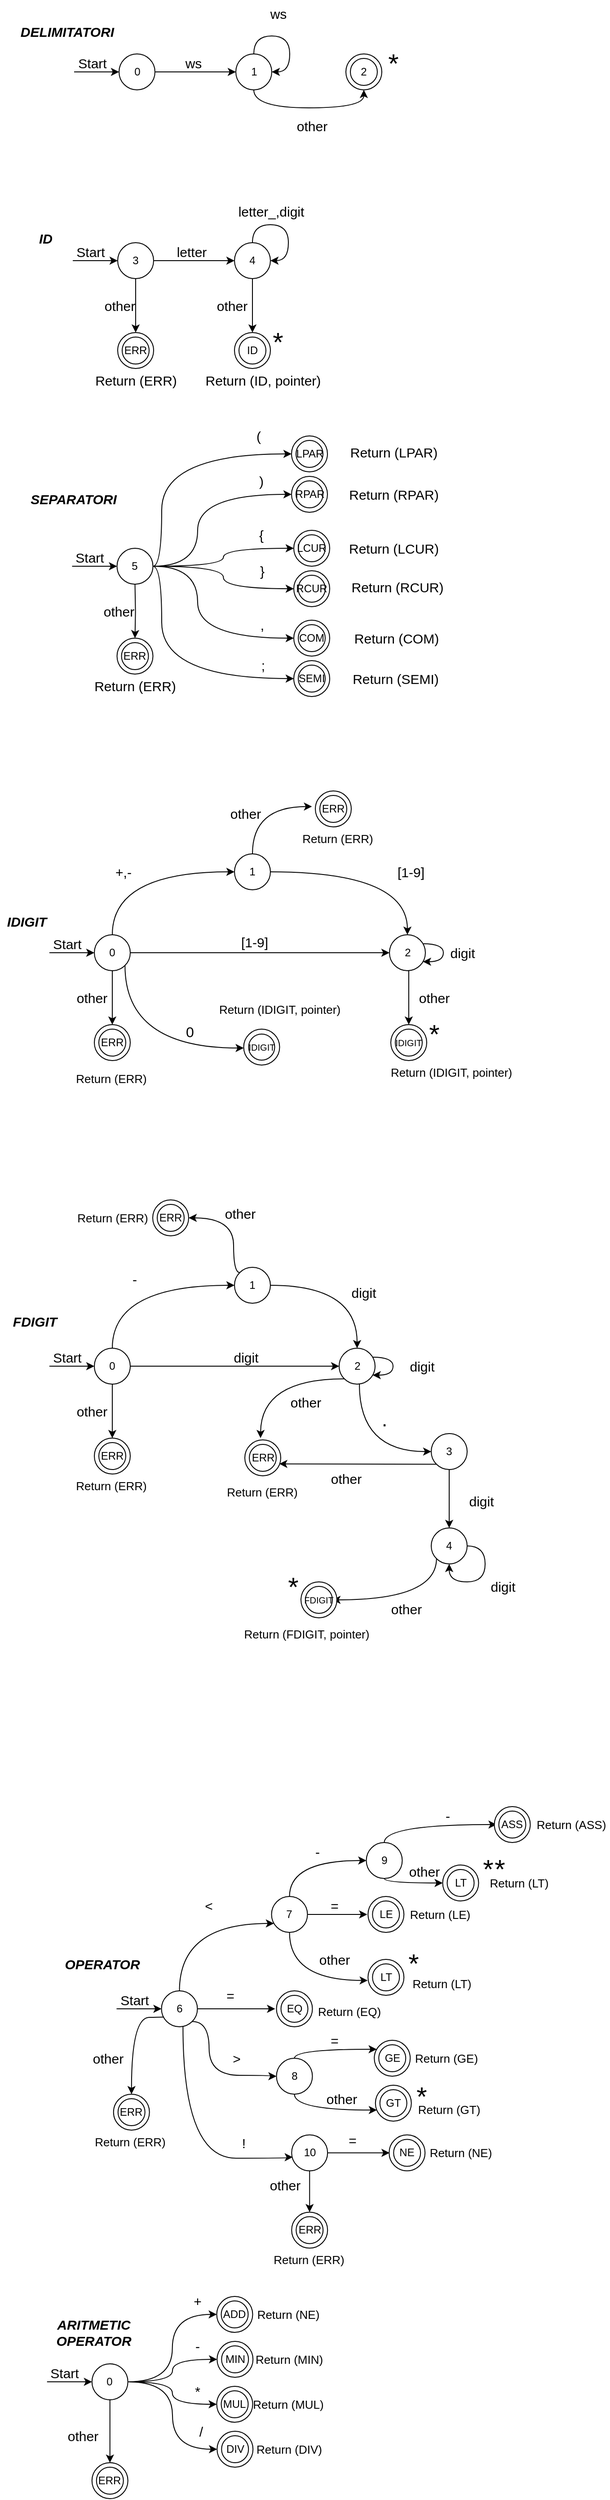 <mxfile version="22.0.4" type="device">
  <diagram name="Pagina-1" id="Bu1kH5modBo4AFv9VPBv">
    <mxGraphModel dx="1562" dy="1991" grid="1" gridSize="10" guides="1" tooltips="1" connect="1" arrows="1" fold="1" page="1" pageScale="1" pageWidth="827" pageHeight="1169" math="0" shadow="0">
      <root>
        <mxCell id="0" />
        <mxCell id="1" parent="0" />
        <mxCell id="PjZuuIiEIe1i-6Mp43BL-4" style="edgeStyle=orthogonalEdgeStyle;rounded=0;orthogonalLoop=1;jettySize=auto;html=1;entryX=0.5;entryY=0;entryDx=0;entryDy=0;" parent="1" source="PjZuuIiEIe1i-6Mp43BL-1" target="PjZuuIiEIe1i-6Mp43BL-5" edge="1">
          <mxGeometry relative="1" as="geometry">
            <mxPoint x="161" y="-120" as="targetPoint" />
          </mxGeometry>
        </mxCell>
        <mxCell id="PjZuuIiEIe1i-6Mp43BL-9" style="edgeStyle=orthogonalEdgeStyle;orthogonalLoop=1;jettySize=auto;html=1;curved=1;" parent="1" source="PjZuuIiEIe1i-6Mp43BL-1" edge="1">
          <mxGeometry relative="1" as="geometry">
            <mxPoint x="271" y="-180" as="targetPoint" />
          </mxGeometry>
        </mxCell>
        <mxCell id="PjZuuIiEIe1i-6Mp43BL-1" value="3" style="ellipse;whiteSpace=wrap;html=1;aspect=fixed;" parent="1" vertex="1">
          <mxGeometry x="141" y="-200" width="40" height="40" as="geometry" />
        </mxCell>
        <mxCell id="PjZuuIiEIe1i-6Mp43BL-2" value="" style="endArrow=classic;html=1;rounded=0;" parent="1" edge="1">
          <mxGeometry width="50" height="50" relative="1" as="geometry">
            <mxPoint x="91" y="-180" as="sourcePoint" />
            <mxPoint x="141" y="-180" as="targetPoint" />
          </mxGeometry>
        </mxCell>
        <mxCell id="PjZuuIiEIe1i-6Mp43BL-3" value="Start" style="text;html=1;strokeColor=none;fillColor=none;align=center;verticalAlign=middle;whiteSpace=wrap;rounded=0;fontSize=15;" parent="1" vertex="1">
          <mxGeometry x="91" y="-200" width="40" height="20" as="geometry" />
        </mxCell>
        <mxCell id="PjZuuIiEIe1i-6Mp43BL-5" value="" style="ellipse;whiteSpace=wrap;html=1;aspect=fixed;" parent="1" vertex="1">
          <mxGeometry x="141" y="-100" width="40" height="40" as="geometry" />
        </mxCell>
        <mxCell id="PjZuuIiEIe1i-6Mp43BL-6" value="ERR" style="ellipse;whiteSpace=wrap;html=1;aspect=fixed;" parent="1" vertex="1">
          <mxGeometry x="146" y="-95" width="30" height="30" as="geometry" />
        </mxCell>
        <mxCell id="PjZuuIiEIe1i-6Mp43BL-7" value="&lt;font style=&quot;font-size: 15px;&quot;&gt;Return (ERR)&lt;/font&gt;" style="text;html=1;strokeColor=none;fillColor=none;align=center;verticalAlign=middle;whiteSpace=wrap;rounded=0;fontSize=15;" parent="1" vertex="1">
          <mxGeometry x="114.75" y="-60" width="92.5" height="25" as="geometry" />
        </mxCell>
        <mxCell id="PjZuuIiEIe1i-6Mp43BL-8" value="other" style="text;html=1;strokeColor=none;fillColor=none;align=center;verticalAlign=middle;whiteSpace=wrap;rounded=0;fontSize=15;" parent="1" vertex="1">
          <mxGeometry x="121" y="-140" width="45" height="20" as="geometry" />
        </mxCell>
        <mxCell id="PjZuuIiEIe1i-6Mp43BL-10" value="4" style="ellipse;whiteSpace=wrap;html=1;aspect=fixed;" parent="1" vertex="1">
          <mxGeometry x="271" y="-200" width="40" height="40" as="geometry" />
        </mxCell>
        <mxCell id="PjZuuIiEIe1i-6Mp43BL-11" value="letter" style="text;html=1;strokeColor=none;fillColor=none;align=center;verticalAlign=middle;whiteSpace=wrap;rounded=0;fontSize=15;" parent="1" vertex="1">
          <mxGeometry x="201" y="-200" width="45" height="20" as="geometry" />
        </mxCell>
        <mxCell id="PjZuuIiEIe1i-6Mp43BL-22" style="edgeStyle=orthogonalEdgeStyle;shape=connector;curved=1;rounded=1;orthogonalLoop=1;jettySize=auto;html=1;labelBackgroundColor=default;strokeColor=default;align=center;verticalAlign=middle;fontFamily=Helvetica;fontSize=11;fontColor=default;endArrow=classic;" parent="1" edge="1">
          <mxGeometry relative="1" as="geometry">
            <mxPoint x="291" y="-100" as="targetPoint" />
            <mxPoint x="291" y="-160" as="sourcePoint" />
          </mxGeometry>
        </mxCell>
        <mxCell id="PjZuuIiEIe1i-6Mp43BL-17" value="letter_,digit" style="text;html=1;strokeColor=none;fillColor=none;align=center;verticalAlign=middle;whiteSpace=wrap;rounded=0;fontSize=15;fontFamily=Helvetica;fontColor=default;" parent="1" vertex="1">
          <mxGeometry x="282" y="-250" width="60" height="30" as="geometry" />
        </mxCell>
        <mxCell id="PjZuuIiEIe1i-6Mp43BL-23" value="" style="ellipse;whiteSpace=wrap;html=1;aspect=fixed;" parent="1" vertex="1">
          <mxGeometry x="271" y="-100" width="40" height="40" as="geometry" />
        </mxCell>
        <mxCell id="PjZuuIiEIe1i-6Mp43BL-24" value="ID" style="ellipse;whiteSpace=wrap;html=1;aspect=fixed;" parent="1" vertex="1">
          <mxGeometry x="276" y="-95" width="30" height="30" as="geometry" />
        </mxCell>
        <mxCell id="PjZuuIiEIe1i-6Mp43BL-25" value="&lt;font style=&quot;font-size: 15px;&quot;&gt;Return (ID, pointer)&lt;/font&gt;" style="text;html=1;strokeColor=none;fillColor=none;align=center;verticalAlign=middle;whiteSpace=wrap;rounded=0;fontSize=15;" parent="1" vertex="1">
          <mxGeometry x="233.5" y="-60" width="137.5" height="25" as="geometry" />
        </mxCell>
        <mxCell id="PjZuuIiEIe1i-6Mp43BL-26" value="other" style="text;html=1;strokeColor=none;fillColor=none;align=center;verticalAlign=middle;whiteSpace=wrap;rounded=0;fontSize=15;" parent="1" vertex="1">
          <mxGeometry x="246" y="-140" width="45" height="20" as="geometry" />
        </mxCell>
        <mxCell id="PjZuuIiEIe1i-6Mp43BL-34" value="&lt;font style=&quot;font-size: 30px;&quot;&gt;*&lt;/font&gt;" style="text;html=1;strokeColor=none;fillColor=none;align=center;verticalAlign=middle;whiteSpace=wrap;rounded=0;" parent="1" vertex="1">
          <mxGeometry x="297" y="-100" width="45" height="20" as="geometry" />
        </mxCell>
        <mxCell id="PjZuuIiEIe1i-6Mp43BL-44" style="edgeStyle=orthogonalEdgeStyle;shape=connector;curved=1;rounded=1;orthogonalLoop=1;jettySize=auto;html=1;entryX=1;entryY=0.5;entryDx=0;entryDy=0;labelBackgroundColor=default;strokeColor=default;align=center;verticalAlign=middle;fontFamily=Helvetica;fontSize=11;fontColor=default;endArrow=classic;" parent="1" source="PjZuuIiEIe1i-6Mp43BL-10" target="PjZuuIiEIe1i-6Mp43BL-10" edge="1">
          <mxGeometry relative="1" as="geometry" />
        </mxCell>
        <mxCell id="PjZuuIiEIe1i-6Mp43BL-59" style="edgeStyle=orthogonalEdgeStyle;shape=connector;rounded=0;orthogonalLoop=1;jettySize=auto;html=1;labelBackgroundColor=default;strokeColor=default;align=center;verticalAlign=middle;fontFamily=Helvetica;fontSize=11;fontColor=default;endArrow=classic;entryX=0.5;entryY=0;entryDx=0;entryDy=0;" parent="1" source="PjZuuIiEIe1i-6Mp43BL-45" target="PjZuuIiEIe1i-6Mp43BL-51" edge="1">
          <mxGeometry relative="1" as="geometry">
            <mxPoint x="135" y="660" as="targetPoint" />
          </mxGeometry>
        </mxCell>
        <mxCell id="PjZuuIiEIe1i-6Mp43BL-67" style="edgeStyle=orthogonalEdgeStyle;shape=connector;orthogonalLoop=1;jettySize=auto;html=1;exitX=0.5;exitY=0;exitDx=0;exitDy=0;entryX=0;entryY=0.5;entryDx=0;entryDy=0;labelBackgroundColor=default;strokeColor=default;align=center;verticalAlign=middle;fontFamily=Helvetica;fontSize=11;fontColor=default;endArrow=classic;curved=1;" parent="1" source="PjZuuIiEIe1i-6Mp43BL-45" target="PjZuuIiEIe1i-6Mp43BL-63" edge="1">
          <mxGeometry relative="1" as="geometry" />
        </mxCell>
        <mxCell id="PjZuuIiEIe1i-6Mp43BL-73" style="edgeStyle=orthogonalEdgeStyle;shape=connector;curved=1;rounded=1;orthogonalLoop=1;jettySize=auto;html=1;entryX=0;entryY=0.5;entryDx=0;entryDy=0;labelBackgroundColor=default;strokeColor=default;align=center;verticalAlign=middle;fontFamily=Helvetica;fontSize=11;fontColor=default;endArrow=classic;exitX=1;exitY=0.5;exitDx=0;exitDy=0;" parent="1" source="PjZuuIiEIe1i-6Mp43BL-45" target="PjZuuIiEIe1i-6Mp43BL-72" edge="1">
          <mxGeometry relative="1" as="geometry">
            <mxPoint x="310" y="590" as="sourcePoint" />
          </mxGeometry>
        </mxCell>
        <mxCell id="j9jJZM5w8-DEazhwD6ll-70" style="edgeStyle=orthogonalEdgeStyle;shape=connector;curved=1;rounded=1;orthogonalLoop=1;jettySize=auto;html=1;exitX=1;exitY=1;exitDx=0;exitDy=0;labelBackgroundColor=default;strokeColor=default;align=center;verticalAlign=middle;fontFamily=Helvetica;fontSize=11;fontColor=default;endArrow=classic;" parent="1" source="PjZuuIiEIe1i-6Mp43BL-45" target="j9jJZM5w8-DEazhwD6ll-69" edge="1">
          <mxGeometry relative="1" as="geometry">
            <Array as="points">
              <mxPoint x="149" y="696" />
            </Array>
          </mxGeometry>
        </mxCell>
        <mxCell id="PjZuuIiEIe1i-6Mp43BL-45" value="0" style="ellipse;whiteSpace=wrap;html=1;aspect=fixed;" parent="1" vertex="1">
          <mxGeometry x="115" y="570" width="40" height="40" as="geometry" />
        </mxCell>
        <mxCell id="PjZuuIiEIe1i-6Mp43BL-46" value="" style="endArrow=classic;html=1;rounded=0;" parent="1" edge="1">
          <mxGeometry width="50" height="50" relative="1" as="geometry">
            <mxPoint x="65" y="590" as="sourcePoint" />
            <mxPoint x="115" y="590" as="targetPoint" />
          </mxGeometry>
        </mxCell>
        <mxCell id="PjZuuIiEIe1i-6Mp43BL-47" value="Start" style="text;html=1;strokeColor=none;fillColor=none;align=center;verticalAlign=middle;whiteSpace=wrap;rounded=0;fontSize=15;" parent="1" vertex="1">
          <mxGeometry x="65" y="570" width="40" height="20" as="geometry" />
        </mxCell>
        <mxCell id="PjZuuIiEIe1i-6Mp43BL-48" value="&lt;b style=&quot;font-size: 15px;&quot;&gt;&lt;i style=&quot;font-size: 15px;&quot;&gt;IDIGIT&lt;/i&gt;&lt;/b&gt;" style="text;html=1;strokeColor=none;fillColor=none;align=center;verticalAlign=middle;whiteSpace=wrap;rounded=0;fontSize=15;fontFamily=Helvetica;fontColor=default;" parent="1" vertex="1">
          <mxGeometry x="10" y="540" width="60" height="30" as="geometry" />
        </mxCell>
        <mxCell id="PjZuuIiEIe1i-6Mp43BL-49" value="ID" style="text;html=1;strokeColor=none;fillColor=none;align=center;verticalAlign=middle;whiteSpace=wrap;rounded=0;fontSize=15;fontFamily=Helvetica;fontColor=default;fontStyle=3" parent="1" vertex="1">
          <mxGeometry x="31" y="-220" width="60" height="30" as="geometry" />
        </mxCell>
        <mxCell id="PjZuuIiEIe1i-6Mp43BL-51" value="" style="ellipse;whiteSpace=wrap;html=1;aspect=fixed;" parent="1" vertex="1">
          <mxGeometry x="115" y="670" width="40" height="40" as="geometry" />
        </mxCell>
        <mxCell id="PjZuuIiEIe1i-6Mp43BL-52" value="ERR" style="ellipse;whiteSpace=wrap;html=1;aspect=fixed;" parent="1" vertex="1">
          <mxGeometry x="120" y="675" width="30" height="30" as="geometry" />
        </mxCell>
        <mxCell id="PjZuuIiEIe1i-6Mp43BL-54" value="other" style="text;html=1;strokeColor=none;fillColor=none;align=center;verticalAlign=middle;whiteSpace=wrap;rounded=0;fontSize=15;" parent="1" vertex="1">
          <mxGeometry x="90" y="630" width="45" height="20" as="geometry" />
        </mxCell>
        <mxCell id="PjZuuIiEIe1i-6Mp43BL-61" value="+,-" style="text;html=1;strokeColor=none;fillColor=none;align=center;verticalAlign=middle;whiteSpace=wrap;rounded=0;fontSize=15;fontFamily=Helvetica;fontColor=default;" parent="1" vertex="1">
          <mxGeometry x="125" y="487.5" width="45" height="25" as="geometry" />
        </mxCell>
        <mxCell id="PjZuuIiEIe1i-6Mp43BL-80" style="edgeStyle=orthogonalEdgeStyle;shape=connector;curved=1;rounded=1;orthogonalLoop=1;jettySize=auto;html=1;entryX=0.5;entryY=0;entryDx=0;entryDy=0;labelBackgroundColor=default;strokeColor=default;align=center;verticalAlign=middle;fontFamily=Helvetica;fontSize=11;fontColor=default;endArrow=classic;exitX=1;exitY=0.5;exitDx=0;exitDy=0;" parent="1" source="PjZuuIiEIe1i-6Mp43BL-63" target="PjZuuIiEIe1i-6Mp43BL-72" edge="1">
          <mxGeometry relative="1" as="geometry">
            <mxPoint x="405.0" y="502.514" as="sourcePoint" />
          </mxGeometry>
        </mxCell>
        <mxCell id="PjZuuIiEIe1i-6Mp43BL-63" value="1" style="ellipse;whiteSpace=wrap;html=1;aspect=fixed;" parent="1" vertex="1">
          <mxGeometry x="271" y="480" width="40" height="40" as="geometry" />
        </mxCell>
        <mxCell id="PjZuuIiEIe1i-6Mp43BL-72" value="2" style="ellipse;whiteSpace=wrap;html=1;aspect=fixed;" parent="1" vertex="1">
          <mxGeometry x="443.5" y="570" width="40" height="40" as="geometry" />
        </mxCell>
        <mxCell id="PjZuuIiEIe1i-6Mp43BL-78" value="0" style="text;html=1;strokeColor=none;fillColor=none;align=center;verticalAlign=middle;whiteSpace=wrap;rounded=0;fontSize=16;fontFamily=Helvetica;fontColor=default;" parent="1" vertex="1">
          <mxGeometry x="199" y="665" width="45" height="25" as="geometry" />
        </mxCell>
        <mxCell id="PjZuuIiEIe1i-6Mp43BL-79" value="&lt;font style=&quot;font-size: 15px;&quot;&gt;[1-9]&lt;/font&gt;" style="text;html=1;strokeColor=none;fillColor=none;align=center;verticalAlign=middle;whiteSpace=wrap;rounded=0;fontSize=15;fontFamily=Helvetica;fontColor=default;" parent="1" vertex="1">
          <mxGeometry x="271" y="565" width="45" height="25" as="geometry" />
        </mxCell>
        <mxCell id="PjZuuIiEIe1i-6Mp43BL-81" value="&lt;font style=&quot;font-size: 15px;&quot;&gt;[1-9]&lt;/font&gt;" style="text;html=1;strokeColor=none;fillColor=none;align=center;verticalAlign=middle;whiteSpace=wrap;rounded=0;fontSize=15;fontFamily=Helvetica;fontColor=default;" parent="1" vertex="1">
          <mxGeometry x="445" y="487.5" width="45" height="25" as="geometry" />
        </mxCell>
        <mxCell id="PjZuuIiEIe1i-6Mp43BL-83" style="edgeStyle=orthogonalEdgeStyle;shape=connector;curved=1;rounded=1;orthogonalLoop=1;jettySize=auto;html=1;labelBackgroundColor=default;strokeColor=default;align=center;verticalAlign=middle;fontFamily=Helvetica;fontSize=11;fontColor=default;endArrow=classic;" parent="1" source="PjZuuIiEIe1i-6Mp43BL-72" target="PjZuuIiEIe1i-6Mp43BL-72" edge="1">
          <mxGeometry relative="1" as="geometry" />
        </mxCell>
        <mxCell id="PjZuuIiEIe1i-6Mp43BL-84" value="&lt;font style=&quot;font-size: 15px;&quot;&gt;digit&lt;/font&gt;" style="text;html=1;strokeColor=none;fillColor=none;align=center;verticalAlign=middle;whiteSpace=wrap;rounded=0;fontSize=15;fontFamily=Helvetica;fontColor=default;" parent="1" vertex="1">
          <mxGeometry x="495" y="575" width="60" height="30" as="geometry" />
        </mxCell>
        <mxCell id="PjZuuIiEIe1i-6Mp43BL-86" style="edgeStyle=orthogonalEdgeStyle;shape=connector;curved=1;rounded=1;orthogonalLoop=1;jettySize=auto;html=1;labelBackgroundColor=default;strokeColor=default;align=center;verticalAlign=middle;fontFamily=Helvetica;fontSize=11;fontColor=default;endArrow=classic;" parent="1" edge="1">
          <mxGeometry relative="1" as="geometry">
            <mxPoint x="465" y="670" as="targetPoint" />
            <mxPoint x="465" y="610" as="sourcePoint" />
          </mxGeometry>
        </mxCell>
        <mxCell id="PjZuuIiEIe1i-6Mp43BL-87" value="" style="ellipse;whiteSpace=wrap;html=1;aspect=fixed;" parent="1" vertex="1">
          <mxGeometry x="445" y="670" width="40" height="40" as="geometry" />
        </mxCell>
        <mxCell id="PjZuuIiEIe1i-6Mp43BL-88" value="&lt;font style=&quot;font-size: 10px;&quot;&gt;IDIGIT&lt;/font&gt;" style="ellipse;whiteSpace=wrap;html=1;aspect=fixed;" parent="1" vertex="1">
          <mxGeometry x="450" y="675" width="30" height="30" as="geometry" />
        </mxCell>
        <mxCell id="PjZuuIiEIe1i-6Mp43BL-89" value="&lt;font style=&quot;font-size: 13px;&quot;&gt;Return (IDIGIT, pointer)&lt;/font&gt;" style="text;html=1;strokeColor=none;fillColor=none;align=center;verticalAlign=middle;whiteSpace=wrap;rounded=0;fontSize=13;" parent="1" vertex="1">
          <mxGeometry x="440" y="700" width="145" height="45" as="geometry" />
        </mxCell>
        <mxCell id="PjZuuIiEIe1i-6Mp43BL-91" value="&lt;font style=&quot;font-size: 30px;&quot;&gt;*&lt;/font&gt;" style="text;html=1;strokeColor=none;fillColor=none;align=center;verticalAlign=middle;whiteSpace=wrap;rounded=0;" parent="1" vertex="1">
          <mxGeometry x="471" y="670" width="45" height="20" as="geometry" />
        </mxCell>
        <mxCell id="PjZuuIiEIe1i-6Mp43BL-96" value="" style="ellipse;whiteSpace=wrap;html=1;aspect=fixed;" parent="1" vertex="1">
          <mxGeometry x="361" y="410" width="40" height="40" as="geometry" />
        </mxCell>
        <mxCell id="PjZuuIiEIe1i-6Mp43BL-97" value="ERR" style="ellipse;whiteSpace=wrap;html=1;aspect=fixed;" parent="1" vertex="1">
          <mxGeometry x="366" y="415" width="30" height="30" as="geometry" />
        </mxCell>
        <mxCell id="PjZuuIiEIe1i-6Mp43BL-98" value="&lt;font style=&quot;font-size: 13px;&quot;&gt;Return (ERR)&lt;/font&gt;" style="text;html=1;strokeColor=none;fillColor=none;align=center;verticalAlign=middle;whiteSpace=wrap;rounded=0;fontSize=13;" parent="1" vertex="1">
          <mxGeometry x="345" y="450" width="81.5" height="25" as="geometry" />
        </mxCell>
        <mxCell id="PjZuuIiEIe1i-6Mp43BL-99" value="other" style="text;html=1;strokeColor=none;fillColor=none;align=center;verticalAlign=middle;whiteSpace=wrap;rounded=0;fontSize=15;" parent="1" vertex="1">
          <mxGeometry x="261" y="425" width="45" height="20" as="geometry" />
        </mxCell>
        <mxCell id="PjZuuIiEIe1i-6Mp43BL-102" style="edgeStyle=orthogonalEdgeStyle;shape=connector;curved=1;rounded=1;orthogonalLoop=1;jettySize=auto;html=1;entryX=-0.093;entryY=0.434;entryDx=0;entryDy=0;entryPerimeter=0;labelBackgroundColor=default;strokeColor=default;align=center;verticalAlign=middle;fontFamily=Helvetica;fontSize=11;fontColor=default;endArrow=classic;" parent="1" source="PjZuuIiEIe1i-6Mp43BL-63" target="PjZuuIiEIe1i-6Mp43BL-96" edge="1">
          <mxGeometry relative="1" as="geometry">
            <Array as="points">
              <mxPoint x="291" y="427" />
            </Array>
          </mxGeometry>
        </mxCell>
        <mxCell id="PjZuuIiEIe1i-6Mp43BL-113" value="other" style="text;html=1;strokeColor=none;fillColor=none;align=center;verticalAlign=middle;whiteSpace=wrap;rounded=0;fontSize=15;" parent="1" vertex="1">
          <mxGeometry x="471" y="630" width="45" height="20" as="geometry" />
        </mxCell>
        <mxCell id="PjZuuIiEIe1i-6Mp43BL-114" style="edgeStyle=orthogonalEdgeStyle;shape=connector;rounded=0;orthogonalLoop=1;jettySize=auto;html=1;labelBackgroundColor=default;strokeColor=default;align=center;verticalAlign=middle;fontFamily=Helvetica;fontSize=11;fontColor=default;endArrow=classic;entryX=0.5;entryY=0;entryDx=0;entryDy=0;" parent="1" source="PjZuuIiEIe1i-6Mp43BL-118" target="PjZuuIiEIe1i-6Mp43BL-122" edge="1">
          <mxGeometry relative="1" as="geometry">
            <mxPoint x="135" y="1120" as="targetPoint" />
          </mxGeometry>
        </mxCell>
        <mxCell id="PjZuuIiEIe1i-6Mp43BL-115" style="edgeStyle=orthogonalEdgeStyle;shape=connector;orthogonalLoop=1;jettySize=auto;html=1;exitX=0.5;exitY=0;exitDx=0;exitDy=0;entryX=0;entryY=0.5;entryDx=0;entryDy=0;labelBackgroundColor=default;strokeColor=default;align=center;verticalAlign=middle;fontFamily=Helvetica;fontSize=11;fontColor=default;endArrow=classic;curved=1;" parent="1" source="PjZuuIiEIe1i-6Mp43BL-118" target="PjZuuIiEIe1i-6Mp43BL-128" edge="1">
          <mxGeometry relative="1" as="geometry" />
        </mxCell>
        <mxCell id="PjZuuIiEIe1i-6Mp43BL-116" style="edgeStyle=orthogonalEdgeStyle;shape=connector;curved=1;rounded=1;orthogonalLoop=1;jettySize=auto;html=1;entryX=0;entryY=0.5;entryDx=0;entryDy=0;labelBackgroundColor=default;strokeColor=default;align=center;verticalAlign=middle;fontFamily=Helvetica;fontSize=11;fontColor=default;endArrow=classic;exitX=1;exitY=0.5;exitDx=0;exitDy=0;" parent="1" source="PjZuuIiEIe1i-6Mp43BL-118" target="PjZuuIiEIe1i-6Mp43BL-129" edge="1">
          <mxGeometry relative="1" as="geometry">
            <mxPoint x="310" y="1050" as="sourcePoint" />
          </mxGeometry>
        </mxCell>
        <mxCell id="PjZuuIiEIe1i-6Mp43BL-118" value="0" style="ellipse;whiteSpace=wrap;html=1;aspect=fixed;" parent="1" vertex="1">
          <mxGeometry x="115" y="1030" width="40" height="40" as="geometry" />
        </mxCell>
        <mxCell id="PjZuuIiEIe1i-6Mp43BL-119" value="" style="endArrow=classic;html=1;rounded=0;" parent="1" edge="1">
          <mxGeometry width="50" height="50" relative="1" as="geometry">
            <mxPoint x="65" y="1050" as="sourcePoint" />
            <mxPoint x="115" y="1050" as="targetPoint" />
          </mxGeometry>
        </mxCell>
        <mxCell id="PjZuuIiEIe1i-6Mp43BL-120" value="Start" style="text;html=1;strokeColor=none;fillColor=none;align=center;verticalAlign=middle;whiteSpace=wrap;rounded=0;fontSize=15;" parent="1" vertex="1">
          <mxGeometry x="65" y="1030" width="40" height="20" as="geometry" />
        </mxCell>
        <mxCell id="PjZuuIiEIe1i-6Mp43BL-121" value="&lt;b style=&quot;font-size: 15px;&quot;&gt;&lt;i style=&quot;font-size: 15px;&quot;&gt;FDIGIT&lt;/i&gt;&lt;/b&gt;" style="text;html=1;strokeColor=none;fillColor=none;align=center;verticalAlign=middle;whiteSpace=wrap;rounded=0;fontSize=15;fontFamily=Helvetica;fontColor=default;" parent="1" vertex="1">
          <mxGeometry x="19" y="985" width="60" height="30" as="geometry" />
        </mxCell>
        <mxCell id="PjZuuIiEIe1i-6Mp43BL-122" value="" style="ellipse;whiteSpace=wrap;html=1;aspect=fixed;" parent="1" vertex="1">
          <mxGeometry x="115" y="1130" width="40" height="40" as="geometry" />
        </mxCell>
        <mxCell id="PjZuuIiEIe1i-6Mp43BL-123" value="ERR" style="ellipse;whiteSpace=wrap;html=1;aspect=fixed;" parent="1" vertex="1">
          <mxGeometry x="120" y="1135" width="30" height="30" as="geometry" />
        </mxCell>
        <mxCell id="PjZuuIiEIe1i-6Mp43BL-124" value="&lt;font style=&quot;font-size: 13px;&quot;&gt;Return (ERR)&lt;/font&gt;" style="text;html=1;strokeColor=none;fillColor=none;align=center;verticalAlign=middle;whiteSpace=wrap;rounded=0;fontSize=13;" parent="1" vertex="1">
          <mxGeometry x="90" y="1165" width="87.5" height="35" as="geometry" />
        </mxCell>
        <mxCell id="PjZuuIiEIe1i-6Mp43BL-125" value="other" style="text;html=1;strokeColor=none;fillColor=none;align=center;verticalAlign=middle;whiteSpace=wrap;rounded=0;fontSize=15;" parent="1" vertex="1">
          <mxGeometry x="90" y="1090" width="45" height="20" as="geometry" />
        </mxCell>
        <mxCell id="PjZuuIiEIe1i-6Mp43BL-126" value="-" style="text;html=1;strokeColor=none;fillColor=none;align=center;verticalAlign=middle;whiteSpace=wrap;rounded=0;fontSize=15;fontFamily=Helvetica;fontColor=default;" parent="1" vertex="1">
          <mxGeometry x="145.25" y="940" width="30" height="25" as="geometry" />
        </mxCell>
        <mxCell id="PjZuuIiEIe1i-6Mp43BL-127" style="edgeStyle=orthogonalEdgeStyle;shape=connector;curved=1;rounded=1;orthogonalLoop=1;jettySize=auto;html=1;entryX=0.5;entryY=0;entryDx=0;entryDy=0;labelBackgroundColor=default;strokeColor=default;align=center;verticalAlign=middle;fontFamily=Helvetica;fontSize=11;fontColor=default;endArrow=classic;exitX=1;exitY=0.5;exitDx=0;exitDy=0;" parent="1" source="PjZuuIiEIe1i-6Mp43BL-128" target="PjZuuIiEIe1i-6Mp43BL-129" edge="1">
          <mxGeometry relative="1" as="geometry">
            <mxPoint x="405.0" y="962.514" as="sourcePoint" />
          </mxGeometry>
        </mxCell>
        <mxCell id="PjZuuIiEIe1i-6Mp43BL-155" style="edgeStyle=orthogonalEdgeStyle;shape=connector;curved=1;rounded=1;orthogonalLoop=1;jettySize=auto;html=1;entryX=1;entryY=0.5;entryDx=0;entryDy=0;labelBackgroundColor=default;strokeColor=default;align=center;verticalAlign=middle;fontFamily=Helvetica;fontSize=11;fontColor=default;endArrow=classic;exitX=0;exitY=0;exitDx=0;exitDy=0;" parent="1" source="PjZuuIiEIe1i-6Mp43BL-128" target="PjZuuIiEIe1i-6Mp43BL-142" edge="1">
          <mxGeometry relative="1" as="geometry">
            <Array as="points">
              <mxPoint x="270" y="946" />
              <mxPoint x="270" y="885" />
            </Array>
          </mxGeometry>
        </mxCell>
        <mxCell id="PjZuuIiEIe1i-6Mp43BL-128" value="1" style="ellipse;whiteSpace=wrap;html=1;aspect=fixed;" parent="1" vertex="1">
          <mxGeometry x="271" y="940" width="40" height="40" as="geometry" />
        </mxCell>
        <mxCell id="PjZuuIiEIe1i-6Mp43BL-208" style="edgeStyle=orthogonalEdgeStyle;shape=connector;curved=1;rounded=1;orthogonalLoop=1;jettySize=auto;html=1;exitX=0;exitY=1;exitDx=0;exitDy=0;labelBackgroundColor=default;strokeColor=default;align=center;verticalAlign=middle;fontFamily=Helvetica;fontSize=11;fontColor=default;endArrow=classic;" parent="1" source="PjZuuIiEIe1i-6Mp43BL-129" edge="1">
          <mxGeometry relative="1" as="geometry">
            <mxPoint x="300" y="1130" as="targetPoint" />
          </mxGeometry>
        </mxCell>
        <mxCell id="PjZuuIiEIe1i-6Mp43BL-129" value="2" style="ellipse;whiteSpace=wrap;html=1;aspect=fixed;" parent="1" vertex="1">
          <mxGeometry x="387.5" y="1030" width="40" height="40" as="geometry" />
        </mxCell>
        <mxCell id="PjZuuIiEIe1i-6Mp43BL-134" style="edgeStyle=orthogonalEdgeStyle;shape=connector;curved=1;rounded=1;orthogonalLoop=1;jettySize=auto;html=1;labelBackgroundColor=default;strokeColor=default;align=center;verticalAlign=middle;fontFamily=Helvetica;fontSize=11;fontColor=default;endArrow=classic;" parent="1" source="PjZuuIiEIe1i-6Mp43BL-129" target="PjZuuIiEIe1i-6Mp43BL-129" edge="1">
          <mxGeometry relative="1" as="geometry" />
        </mxCell>
        <mxCell id="PjZuuIiEIe1i-6Mp43BL-135" value="&lt;font style=&quot;font-size: 15px;&quot;&gt;digit&lt;/font&gt;" style="text;html=1;strokeColor=none;fillColor=none;align=center;verticalAlign=middle;whiteSpace=wrap;rounded=0;fontSize=15;fontFamily=Helvetica;fontColor=default;" parent="1" vertex="1">
          <mxGeometry x="450" y="1035" width="60" height="30" as="geometry" />
        </mxCell>
        <mxCell id="PjZuuIiEIe1i-6Mp43BL-142" value="" style="ellipse;whiteSpace=wrap;html=1;aspect=fixed;" parent="1" vertex="1">
          <mxGeometry x="180" y="865" width="40" height="40" as="geometry" />
        </mxCell>
        <mxCell id="PjZuuIiEIe1i-6Mp43BL-143" value="ERR" style="ellipse;whiteSpace=wrap;html=1;aspect=fixed;" parent="1" vertex="1">
          <mxGeometry x="185" y="870" width="30" height="30" as="geometry" />
        </mxCell>
        <mxCell id="PjZuuIiEIe1i-6Mp43BL-144" value="&lt;font style=&quot;font-size: 13px;&quot;&gt;Return (ERR)&lt;/font&gt;" style="text;html=1;strokeColor=none;fillColor=none;align=center;verticalAlign=middle;whiteSpace=wrap;rounded=0;fontSize=13;" parent="1" vertex="1">
          <mxGeometry x="93.75" y="865" width="82.5" height="40" as="geometry" />
        </mxCell>
        <mxCell id="PjZuuIiEIe1i-6Mp43BL-145" value="other" style="text;html=1;strokeColor=none;fillColor=none;align=center;verticalAlign=middle;whiteSpace=wrap;rounded=0;fontSize=15;" parent="1" vertex="1">
          <mxGeometry x="255" y="870" width="45" height="20" as="geometry" />
        </mxCell>
        <mxCell id="PjZuuIiEIe1i-6Mp43BL-168" style="edgeStyle=orthogonalEdgeStyle;shape=connector;curved=1;rounded=1;orthogonalLoop=1;jettySize=auto;html=1;labelBackgroundColor=default;strokeColor=default;align=center;verticalAlign=middle;fontFamily=Helvetica;fontSize=11;fontColor=default;endArrow=classic;" parent="1" source="PjZuuIiEIe1i-6Mp43BL-161" edge="1">
          <mxGeometry relative="1" as="geometry">
            <mxPoint x="510" y="1230" as="targetPoint" />
          </mxGeometry>
        </mxCell>
        <mxCell id="PjZuuIiEIe1i-6Mp43BL-161" value="3" style="ellipse;whiteSpace=wrap;html=1;aspect=fixed;" parent="1" vertex="1">
          <mxGeometry x="490" y="1125" width="40" height="40" as="geometry" />
        </mxCell>
        <mxCell id="PjZuuIiEIe1i-6Mp43BL-163" style="edgeStyle=orthogonalEdgeStyle;shape=connector;curved=1;rounded=1;orthogonalLoop=1;jettySize=auto;html=1;entryX=0;entryY=0.5;entryDx=0;entryDy=0;labelBackgroundColor=default;strokeColor=default;align=center;verticalAlign=middle;fontFamily=Helvetica;fontSize=11;fontColor=default;endArrow=classic;" parent="1" source="PjZuuIiEIe1i-6Mp43BL-129" target="PjZuuIiEIe1i-6Mp43BL-161" edge="1">
          <mxGeometry relative="1" as="geometry">
            <Array as="points">
              <mxPoint x="410" y="1145" />
            </Array>
          </mxGeometry>
        </mxCell>
        <mxCell id="PjZuuIiEIe1i-6Mp43BL-166" value="&lt;font style=&quot;font-size: 22px;&quot;&gt;.&lt;/font&gt;" style="text;html=1;strokeColor=none;fillColor=none;align=center;verticalAlign=middle;whiteSpace=wrap;rounded=0;fontSize=11;fontFamily=Helvetica;fontColor=default;" parent="1" vertex="1">
          <mxGeometry x="427.5" y="1100" width="20" height="20" as="geometry" />
        </mxCell>
        <mxCell id="PjZuuIiEIe1i-6Mp43BL-214" style="edgeStyle=orthogonalEdgeStyle;shape=connector;curved=1;rounded=1;orthogonalLoop=1;jettySize=auto;html=1;exitX=0;exitY=1;exitDx=0;exitDy=0;entryX=1;entryY=0.5;entryDx=0;entryDy=0;labelBackgroundColor=default;strokeColor=default;align=center;verticalAlign=middle;fontFamily=Helvetica;fontSize=11;fontColor=default;endArrow=classic;" parent="1" source="PjZuuIiEIe1i-6Mp43BL-169" target="PjZuuIiEIe1i-6Mp43BL-199" edge="1">
          <mxGeometry relative="1" as="geometry">
            <Array as="points">
              <mxPoint x="496" y="1310" />
            </Array>
          </mxGeometry>
        </mxCell>
        <mxCell id="PjZuuIiEIe1i-6Mp43BL-169" value="4" style="ellipse;whiteSpace=wrap;html=1;aspect=fixed;" parent="1" vertex="1">
          <mxGeometry x="490" y="1230" width="40" height="40" as="geometry" />
        </mxCell>
        <mxCell id="PjZuuIiEIe1i-6Mp43BL-171" value="&lt;font style=&quot;font-size: 15px;&quot;&gt;digit&lt;/font&gt;" style="text;html=1;strokeColor=none;fillColor=none;align=center;verticalAlign=middle;whiteSpace=wrap;rounded=0;fontSize=15;fontFamily=Helvetica;fontColor=default;" parent="1" vertex="1">
          <mxGeometry x="516" y="1185" width="60" height="30" as="geometry" />
        </mxCell>
        <mxCell id="PjZuuIiEIe1i-6Mp43BL-176" style="edgeStyle=orthogonalEdgeStyle;shape=connector;curved=1;rounded=1;orthogonalLoop=1;jettySize=auto;html=1;exitX=1;exitY=0.5;exitDx=0;exitDy=0;labelBackgroundColor=default;strokeColor=default;align=center;verticalAlign=middle;fontFamily=Helvetica;fontSize=11;fontColor=default;endArrow=classic;" parent="1" source="PjZuuIiEIe1i-6Mp43BL-169" target="PjZuuIiEIe1i-6Mp43BL-169" edge="1">
          <mxGeometry relative="1" as="geometry" />
        </mxCell>
        <mxCell id="PjZuuIiEIe1i-6Mp43BL-177" value="&lt;font style=&quot;font-size: 15px;&quot;&gt;digit&lt;/font&gt;" style="text;html=1;strokeColor=none;fillColor=none;align=center;verticalAlign=middle;whiteSpace=wrap;rounded=0;fontSize=15;fontFamily=Helvetica;fontColor=default;" parent="1" vertex="1">
          <mxGeometry x="540" y="1280" width="60" height="30" as="geometry" />
        </mxCell>
        <mxCell id="PjZuuIiEIe1i-6Mp43BL-186" value="&lt;font style=&quot;font-size: 15px;&quot;&gt;digit&lt;/font&gt;" style="text;html=1;strokeColor=none;fillColor=none;align=center;verticalAlign=middle;whiteSpace=wrap;rounded=0;fontSize=15;fontFamily=Helvetica;fontColor=default;" parent="1" vertex="1">
          <mxGeometry x="253.5" y="1022.5" width="60" height="35" as="geometry" />
        </mxCell>
        <mxCell id="PjZuuIiEIe1i-6Mp43BL-187" value="&lt;font style=&quot;font-size: 15px;&quot;&gt;digit&lt;/font&gt;" style="text;html=1;strokeColor=none;fillColor=none;align=center;verticalAlign=middle;whiteSpace=wrap;rounded=0;fontSize=15;fontFamily=Helvetica;fontColor=default;" parent="1" vertex="1">
          <mxGeometry x="385" y="950" width="60" height="35" as="geometry" />
        </mxCell>
        <mxCell id="PjZuuIiEIe1i-6Mp43BL-198" value="" style="ellipse;whiteSpace=wrap;html=1;aspect=fixed;" parent="1" vertex="1">
          <mxGeometry x="345" y="1290" width="40" height="40" as="geometry" />
        </mxCell>
        <mxCell id="PjZuuIiEIe1i-6Mp43BL-199" value="&lt;font style=&quot;font-size: 10px;&quot;&gt;FDIGIT&lt;/font&gt;" style="ellipse;whiteSpace=wrap;html=1;aspect=fixed;" parent="1" vertex="1">
          <mxGeometry x="350" y="1295" width="30" height="30" as="geometry" />
        </mxCell>
        <mxCell id="PjZuuIiEIe1i-6Mp43BL-200" value="&lt;font style=&quot;font-size: 13px;&quot;&gt;Return (FDIGIT, pointer)&lt;/font&gt;" style="text;html=1;strokeColor=none;fillColor=none;align=center;verticalAlign=middle;whiteSpace=wrap;rounded=0;fontSize=13;" parent="1" vertex="1">
          <mxGeometry x="280" y="1325" width="143" height="45" as="geometry" />
        </mxCell>
        <mxCell id="PjZuuIiEIe1i-6Mp43BL-201" value="&lt;font style=&quot;font-size: 30px;&quot;&gt;*&lt;/font&gt;" style="text;html=1;strokeColor=none;fillColor=none;align=center;verticalAlign=middle;whiteSpace=wrap;rounded=0;" parent="1" vertex="1">
          <mxGeometry x="313.5" y="1285" width="45" height="20" as="geometry" />
        </mxCell>
        <mxCell id="PjZuuIiEIe1i-6Mp43BL-202" value="&lt;font style=&quot;font-size: 15px;&quot;&gt;other&lt;/font&gt;" style="text;html=1;strokeColor=none;fillColor=none;align=center;verticalAlign=middle;whiteSpace=wrap;rounded=0;fontSize=15;" parent="1" vertex="1">
          <mxGeometry x="440" y="1310" width="45" height="20" as="geometry" />
        </mxCell>
        <mxCell id="PjZuuIiEIe1i-6Mp43BL-205" value="" style="ellipse;whiteSpace=wrap;html=1;aspect=fixed;" parent="1" vertex="1">
          <mxGeometry x="282.5" y="1132" width="40" height="40" as="geometry" />
        </mxCell>
        <mxCell id="PjZuuIiEIe1i-6Mp43BL-206" value="ERR" style="ellipse;whiteSpace=wrap;html=1;aspect=fixed;" parent="1" vertex="1">
          <mxGeometry x="287.5" y="1137" width="30" height="30" as="geometry" />
        </mxCell>
        <mxCell id="PjZuuIiEIe1i-6Mp43BL-210" value="&lt;font style=&quot;font-size: 15px;&quot;&gt;other&lt;/font&gt;" style="text;html=1;strokeColor=none;fillColor=none;align=center;verticalAlign=middle;whiteSpace=wrap;rounded=0;" parent="1" vertex="1">
          <mxGeometry x="372.5" y="1165" width="45" height="20" as="geometry" />
        </mxCell>
        <mxCell id="PjZuuIiEIe1i-6Mp43BL-211" value="&lt;font style=&quot;font-size: 15px;&quot;&gt;other&lt;/font&gt;" style="text;html=1;strokeColor=none;fillColor=none;align=center;verticalAlign=middle;whiteSpace=wrap;rounded=0;fontSize=15;" parent="1" vertex="1">
          <mxGeometry x="327.5" y="1080" width="45" height="20" as="geometry" />
        </mxCell>
        <mxCell id="PjZuuIiEIe1i-6Mp43BL-216" style="edgeStyle=orthogonalEdgeStyle;shape=connector;curved=1;rounded=1;orthogonalLoop=1;jettySize=auto;html=1;exitX=0;exitY=1;exitDx=0;exitDy=0;entryX=0.958;entryY=0.667;entryDx=0;entryDy=0;entryPerimeter=0;labelBackgroundColor=default;strokeColor=default;align=center;verticalAlign=middle;fontFamily=Helvetica;fontSize=11;fontColor=default;endArrow=classic;" parent="1" source="PjZuuIiEIe1i-6Mp43BL-161" target="PjZuuIiEIe1i-6Mp43BL-205" edge="1">
          <mxGeometry relative="1" as="geometry" />
        </mxCell>
        <mxCell id="PjZuuIiEIe1i-6Mp43BL-217" value="&lt;font style=&quot;font-size: 13px;&quot;&gt;Return (ERR)&lt;/font&gt;" style="text;html=1;strokeColor=none;fillColor=none;align=center;verticalAlign=middle;whiteSpace=wrap;rounded=0;fontSize=13;" parent="1" vertex="1">
          <mxGeometry x="257.5" y="1172" width="87.5" height="35" as="geometry" />
        </mxCell>
        <mxCell id="PjZuuIiEIe1i-6Mp43BL-218" value="&lt;font style=&quot;font-size: 13px;&quot;&gt;Return (ERR)&lt;/font&gt;" style="text;html=1;strokeColor=none;fillColor=none;align=center;verticalAlign=middle;whiteSpace=wrap;rounded=0;fontSize=13;" parent="1" vertex="1">
          <mxGeometry x="90" y="715" width="87.5" height="30" as="geometry" />
        </mxCell>
        <mxCell id="j9jJZM5w8-DEazhwD6ll-69" value="" style="ellipse;whiteSpace=wrap;html=1;aspect=fixed;fontFamily=Helvetica;fontSize=11;fontColor=default;" parent="1" vertex="1">
          <mxGeometry x="281.25" y="675" width="40" height="40" as="geometry" />
        </mxCell>
        <mxCell id="j9jJZM5w8-DEazhwD6ll-71" value="&lt;font style=&quot;font-size: 10px;&quot;&gt;IDIGIT&lt;/font&gt;" style="ellipse;whiteSpace=wrap;html=1;aspect=fixed;fontFamily=Helvetica;fontSize=11;fontColor=default;" parent="1" vertex="1">
          <mxGeometry x="286.75" y="680.5" width="29" height="29" as="geometry" />
        </mxCell>
        <mxCell id="RC1J0I_5zovOuxV37Q9L-6" value="&lt;font style=&quot;font-size: 13px;&quot;&gt;Return (IDIGIT, pointer)&lt;/font&gt;" style="text;html=1;strokeColor=none;fillColor=none;align=center;verticalAlign=middle;whiteSpace=wrap;rounded=0;fontSize=13;" parent="1" vertex="1">
          <mxGeometry x="250" y="630" width="142.5" height="45" as="geometry" />
        </mxCell>
        <mxCell id="RC1J0I_5zovOuxV37Q9L-21" style="edgeStyle=orthogonalEdgeStyle;orthogonalLoop=1;jettySize=auto;html=1;curved=1;" parent="1" source="RC1J0I_5zovOuxV37Q9L-22" edge="1">
          <mxGeometry relative="1" as="geometry">
            <mxPoint x="272.5" y="-390" as="targetPoint" />
          </mxGeometry>
        </mxCell>
        <mxCell id="RC1J0I_5zovOuxV37Q9L-22" value="0" style="ellipse;whiteSpace=wrap;html=1;aspect=fixed;" parent="1" vertex="1">
          <mxGeometry x="142.5" y="-410" width="40" height="40" as="geometry" />
        </mxCell>
        <mxCell id="RC1J0I_5zovOuxV37Q9L-23" value="" style="endArrow=classic;html=1;rounded=0;" parent="1" edge="1">
          <mxGeometry width="50" height="50" relative="1" as="geometry">
            <mxPoint x="92.5" y="-390" as="sourcePoint" />
            <mxPoint x="142.5" y="-390" as="targetPoint" />
          </mxGeometry>
        </mxCell>
        <mxCell id="RC1J0I_5zovOuxV37Q9L-24" value="Start" style="text;html=1;strokeColor=none;fillColor=none;align=center;verticalAlign=middle;whiteSpace=wrap;rounded=0;fontSize=15;" parent="1" vertex="1">
          <mxGeometry x="92.5" y="-410" width="40" height="20" as="geometry" />
        </mxCell>
        <mxCell id="RC1J0I_5zovOuxV37Q9L-35" style="edgeStyle=orthogonalEdgeStyle;shape=connector;curved=1;rounded=1;orthogonalLoop=1;jettySize=auto;html=1;entryX=0.5;entryY=1;entryDx=0;entryDy=0;labelBackgroundColor=default;strokeColor=default;align=center;verticalAlign=middle;fontFamily=Helvetica;fontSize=11;fontColor=default;endArrow=classic;" parent="1" source="RC1J0I_5zovOuxV37Q9L-25" target="RC1J0I_5zovOuxV37Q9L-31" edge="1">
          <mxGeometry relative="1" as="geometry">
            <Array as="points">
              <mxPoint x="293" y="-350" />
              <mxPoint x="415" y="-350" />
            </Array>
          </mxGeometry>
        </mxCell>
        <mxCell id="RC1J0I_5zovOuxV37Q9L-25" value="1" style="ellipse;whiteSpace=wrap;html=1;aspect=fixed;" parent="1" vertex="1">
          <mxGeometry x="272.5" y="-410" width="40" height="40" as="geometry" />
        </mxCell>
        <mxCell id="RC1J0I_5zovOuxV37Q9L-26" value="ws" style="text;html=1;strokeColor=none;fillColor=none;align=center;verticalAlign=middle;whiteSpace=wrap;rounded=0;fontSize=15;" parent="1" vertex="1">
          <mxGeometry x="202.5" y="-410" width="45" height="20" as="geometry" />
        </mxCell>
        <mxCell id="RC1J0I_5zovOuxV37Q9L-27" value="ws" style="text;html=1;strokeColor=none;fillColor=none;align=center;verticalAlign=middle;whiteSpace=wrap;rounded=0;fontSize=15;fontFamily=Helvetica;fontColor=default;" parent="1" vertex="1">
          <mxGeometry x="289.5" y="-470" width="60" height="30" as="geometry" />
        </mxCell>
        <mxCell id="RC1J0I_5zovOuxV37Q9L-28" style="edgeStyle=orthogonalEdgeStyle;shape=connector;curved=1;rounded=1;orthogonalLoop=1;jettySize=auto;html=1;entryX=1;entryY=0.5;entryDx=0;entryDy=0;labelBackgroundColor=default;strokeColor=default;align=center;verticalAlign=middle;fontFamily=Helvetica;fontSize=11;fontColor=default;endArrow=classic;" parent="1" source="RC1J0I_5zovOuxV37Q9L-25" target="RC1J0I_5zovOuxV37Q9L-25" edge="1">
          <mxGeometry relative="1" as="geometry" />
        </mxCell>
        <mxCell id="RC1J0I_5zovOuxV37Q9L-29" value="DELIMITATORI" style="text;html=1;strokeColor=none;fillColor=none;align=center;verticalAlign=middle;whiteSpace=wrap;rounded=0;fontSize=15;fontFamily=Helvetica;fontColor=default;fontStyle=3" parent="1" vertex="1">
          <mxGeometry x="54.75" y="-450" width="60" height="30" as="geometry" />
        </mxCell>
        <mxCell id="RC1J0I_5zovOuxV37Q9L-31" value="" style="ellipse;whiteSpace=wrap;html=1;aspect=fixed;" parent="1" vertex="1">
          <mxGeometry x="395" y="-410" width="40" height="40" as="geometry" />
        </mxCell>
        <mxCell id="RC1J0I_5zovOuxV37Q9L-32" value="2" style="ellipse;whiteSpace=wrap;html=1;aspect=fixed;" parent="1" vertex="1">
          <mxGeometry x="400" y="-405" width="30" height="30" as="geometry" />
        </mxCell>
        <mxCell id="RC1J0I_5zovOuxV37Q9L-33" value="&lt;font style=&quot;font-size: 30px;&quot;&gt;*&lt;/font&gt;" style="text;html=1;strokeColor=none;fillColor=none;align=center;verticalAlign=middle;whiteSpace=wrap;rounded=0;" parent="1" vertex="1">
          <mxGeometry x="435" y="-410" width="26" height="20" as="geometry" />
        </mxCell>
        <mxCell id="RC1J0I_5zovOuxV37Q9L-36" value="other" style="text;html=1;strokeColor=none;fillColor=none;align=center;verticalAlign=middle;whiteSpace=wrap;rounded=0;fontSize=15;" parent="1" vertex="1">
          <mxGeometry x="334.5" y="-340" width="45" height="20" as="geometry" />
        </mxCell>
        <mxCell id="RC1J0I_5zovOuxV37Q9L-79" style="edgeStyle=orthogonalEdgeStyle;shape=connector;curved=1;rounded=1;orthogonalLoop=1;jettySize=auto;html=1;entryX=0;entryY=0.5;entryDx=0;entryDy=0;labelBackgroundColor=default;strokeColor=default;align=center;verticalAlign=middle;fontFamily=Helvetica;fontSize=11;fontColor=default;endArrow=classic;" parent="1" source="RC1J0I_5zovOuxV37Q9L-38" target="RC1J0I_5zovOuxV37Q9L-77" edge="1">
          <mxGeometry relative="1" as="geometry">
            <Array as="points">
              <mxPoint x="190" y="160" />
              <mxPoint x="190" y="35" />
            </Array>
          </mxGeometry>
        </mxCell>
        <mxCell id="RC1J0I_5zovOuxV37Q9L-80" style="edgeStyle=orthogonalEdgeStyle;shape=connector;curved=1;rounded=1;orthogonalLoop=1;jettySize=auto;html=1;labelBackgroundColor=default;strokeColor=default;align=center;verticalAlign=middle;fontFamily=Helvetica;fontSize=11;fontColor=default;endArrow=classic;entryX=0;entryY=0.5;entryDx=0;entryDy=0;" parent="1" source="RC1J0I_5zovOuxV37Q9L-38" target="RC1J0I_5zovOuxV37Q9L-75" edge="1">
          <mxGeometry relative="1" as="geometry">
            <mxPoint x="330" y="80" as="targetPoint" />
            <Array as="points">
              <mxPoint x="230" y="160" />
              <mxPoint x="230" y="80" />
            </Array>
          </mxGeometry>
        </mxCell>
        <mxCell id="RC1J0I_5zovOuxV37Q9L-81" style="edgeStyle=orthogonalEdgeStyle;shape=connector;curved=1;rounded=1;orthogonalLoop=1;jettySize=auto;html=1;entryX=0;entryY=0.5;entryDx=0;entryDy=0;labelBackgroundColor=default;strokeColor=default;align=center;verticalAlign=middle;fontFamily=Helvetica;fontSize=11;fontColor=default;endArrow=classic;" parent="1" source="RC1J0I_5zovOuxV37Q9L-38" target="RC1J0I_5zovOuxV37Q9L-73" edge="1">
          <mxGeometry relative="1" as="geometry" />
        </mxCell>
        <mxCell id="RC1J0I_5zovOuxV37Q9L-82" style="edgeStyle=orthogonalEdgeStyle;shape=connector;curved=1;rounded=1;orthogonalLoop=1;jettySize=auto;html=1;entryX=0;entryY=0.5;entryDx=0;entryDy=0;labelBackgroundColor=default;strokeColor=default;align=center;verticalAlign=middle;fontFamily=Helvetica;fontSize=11;fontColor=default;endArrow=classic;" parent="1" source="RC1J0I_5zovOuxV37Q9L-38" target="RC1J0I_5zovOuxV37Q9L-71" edge="1">
          <mxGeometry relative="1" as="geometry" />
        </mxCell>
        <mxCell id="RC1J0I_5zovOuxV37Q9L-83" style="edgeStyle=orthogonalEdgeStyle;shape=connector;curved=1;rounded=1;orthogonalLoop=1;jettySize=auto;html=1;entryX=0;entryY=0.5;entryDx=0;entryDy=0;labelBackgroundColor=default;strokeColor=default;align=center;verticalAlign=middle;fontFamily=Helvetica;fontSize=11;fontColor=default;endArrow=classic;" parent="1" source="RC1J0I_5zovOuxV37Q9L-38" target="RC1J0I_5zovOuxV37Q9L-69" edge="1">
          <mxGeometry relative="1" as="geometry">
            <Array as="points">
              <mxPoint x="230" y="160" />
              <mxPoint x="230" y="240" />
            </Array>
          </mxGeometry>
        </mxCell>
        <mxCell id="RC1J0I_5zovOuxV37Q9L-84" style="edgeStyle=orthogonalEdgeStyle;shape=connector;curved=1;rounded=1;orthogonalLoop=1;jettySize=auto;html=1;entryX=0;entryY=0.5;entryDx=0;entryDy=0;labelBackgroundColor=default;strokeColor=default;align=center;verticalAlign=middle;fontFamily=Helvetica;fontSize=11;fontColor=default;endArrow=classic;" parent="1" source="RC1J0I_5zovOuxV37Q9L-38" target="RC1J0I_5zovOuxV37Q9L-66" edge="1">
          <mxGeometry relative="1" as="geometry">
            <Array as="points">
              <mxPoint x="190" y="160" />
              <mxPoint x="190" y="285" />
            </Array>
          </mxGeometry>
        </mxCell>
        <mxCell id="RC1J0I_5zovOuxV37Q9L-38" value="5" style="ellipse;whiteSpace=wrap;html=1;aspect=fixed;" parent="1" vertex="1">
          <mxGeometry x="140.25" y="140" width="40" height="40" as="geometry" />
        </mxCell>
        <mxCell id="RC1J0I_5zovOuxV37Q9L-39" value="" style="endArrow=classic;html=1;rounded=0;" parent="1" edge="1">
          <mxGeometry width="50" height="50" relative="1" as="geometry">
            <mxPoint x="90.25" y="160" as="sourcePoint" />
            <mxPoint x="140.25" y="160" as="targetPoint" />
          </mxGeometry>
        </mxCell>
        <mxCell id="RC1J0I_5zovOuxV37Q9L-40" value="Start" style="text;html=1;strokeColor=none;fillColor=none;align=center;verticalAlign=middle;whiteSpace=wrap;rounded=0;fontSize=15;" parent="1" vertex="1">
          <mxGeometry x="90.25" y="140" width="40" height="20" as="geometry" />
        </mxCell>
        <mxCell id="RC1J0I_5zovOuxV37Q9L-46" value="SEPARATORI" style="text;html=1;strokeColor=none;fillColor=none;align=center;verticalAlign=middle;whiteSpace=wrap;rounded=0;fontSize=15;fontFamily=Helvetica;fontColor=default;fontStyle=3" parent="1" vertex="1">
          <mxGeometry x="62.37" y="70" width="60" height="30" as="geometry" />
        </mxCell>
        <mxCell id="RC1J0I_5zovOuxV37Q9L-51" style="edgeStyle=orthogonalEdgeStyle;rounded=0;orthogonalLoop=1;jettySize=auto;html=1;entryX=0.5;entryY=0;entryDx=0;entryDy=0;" parent="1" target="RC1J0I_5zovOuxV37Q9L-52" edge="1">
          <mxGeometry relative="1" as="geometry">
            <mxPoint x="160.25" y="220" as="targetPoint" />
            <mxPoint x="160.25" y="180" as="sourcePoint" />
          </mxGeometry>
        </mxCell>
        <mxCell id="RC1J0I_5zovOuxV37Q9L-52" value="" style="ellipse;whiteSpace=wrap;html=1;aspect=fixed;" parent="1" vertex="1">
          <mxGeometry x="140.25" y="240" width="40" height="40" as="geometry" />
        </mxCell>
        <mxCell id="RC1J0I_5zovOuxV37Q9L-53" value="ERR" style="ellipse;whiteSpace=wrap;html=1;aspect=fixed;" parent="1" vertex="1">
          <mxGeometry x="145.25" y="245" width="30" height="30" as="geometry" />
        </mxCell>
        <mxCell id="RC1J0I_5zovOuxV37Q9L-54" value="&lt;font style=&quot;font-size: 15px;&quot;&gt;Return (ERR)&lt;/font&gt;" style="text;html=1;strokeColor=none;fillColor=none;align=center;verticalAlign=middle;whiteSpace=wrap;rounded=0;fontSize=15;" parent="1" vertex="1">
          <mxGeometry x="114" y="280" width="92.5" height="25" as="geometry" />
        </mxCell>
        <mxCell id="RC1J0I_5zovOuxV37Q9L-55" value="other" style="text;html=1;strokeColor=none;fillColor=none;align=center;verticalAlign=middle;whiteSpace=wrap;rounded=0;fontSize=15;" parent="1" vertex="1">
          <mxGeometry x="120.25" y="200" width="45" height="20" as="geometry" />
        </mxCell>
        <mxCell id="RC1J0I_5zovOuxV37Q9L-66" value="" style="ellipse;whiteSpace=wrap;html=1;aspect=fixed;" parent="1" vertex="1">
          <mxGeometry x="337" y="265" width="40" height="40" as="geometry" />
        </mxCell>
        <mxCell id="RC1J0I_5zovOuxV37Q9L-67" value="SEMI" style="ellipse;whiteSpace=wrap;html=1;aspect=fixed;" parent="1" vertex="1">
          <mxGeometry x="342" y="270" width="30" height="30" as="geometry" />
        </mxCell>
        <mxCell id="RC1J0I_5zovOuxV37Q9L-69" value="" style="ellipse;whiteSpace=wrap;html=1;aspect=fixed;" parent="1" vertex="1">
          <mxGeometry x="337" y="220" width="40" height="40" as="geometry" />
        </mxCell>
        <mxCell id="RC1J0I_5zovOuxV37Q9L-70" value="COM" style="ellipse;whiteSpace=wrap;html=1;aspect=fixed;" parent="1" vertex="1">
          <mxGeometry x="342" y="225" width="30" height="30" as="geometry" />
        </mxCell>
        <mxCell id="RC1J0I_5zovOuxV37Q9L-71" value="" style="ellipse;whiteSpace=wrap;html=1;aspect=fixed;" parent="1" vertex="1">
          <mxGeometry x="337" y="165" width="40" height="40" as="geometry" />
        </mxCell>
        <mxCell id="RC1J0I_5zovOuxV37Q9L-72" value="RCUR" style="ellipse;whiteSpace=wrap;html=1;aspect=fixed;" parent="1" vertex="1">
          <mxGeometry x="342" y="170" width="30" height="30" as="geometry" />
        </mxCell>
        <mxCell id="RC1J0I_5zovOuxV37Q9L-73" value="" style="ellipse;whiteSpace=wrap;html=1;aspect=fixed;" parent="1" vertex="1">
          <mxGeometry x="337" y="120" width="40" height="40" as="geometry" />
        </mxCell>
        <mxCell id="RC1J0I_5zovOuxV37Q9L-74" value="LCUR" style="ellipse;whiteSpace=wrap;html=1;aspect=fixed;" parent="1" vertex="1">
          <mxGeometry x="342" y="125" width="30" height="30" as="geometry" />
        </mxCell>
        <mxCell id="RC1J0I_5zovOuxV37Q9L-75" value="" style="ellipse;whiteSpace=wrap;html=1;aspect=fixed;" parent="1" vertex="1">
          <mxGeometry x="334.5" y="60" width="40" height="40" as="geometry" />
        </mxCell>
        <mxCell id="RC1J0I_5zovOuxV37Q9L-76" value="RPAR" style="ellipse;whiteSpace=wrap;html=1;aspect=fixed;" parent="1" vertex="1">
          <mxGeometry x="339.5" y="65" width="30" height="30" as="geometry" />
        </mxCell>
        <mxCell id="RC1J0I_5zovOuxV37Q9L-77" value="" style="ellipse;whiteSpace=wrap;html=1;aspect=fixed;" parent="1" vertex="1">
          <mxGeometry x="334.5" y="15" width="40" height="40" as="geometry" />
        </mxCell>
        <mxCell id="RC1J0I_5zovOuxV37Q9L-78" value="LPAR" style="ellipse;whiteSpace=wrap;html=1;aspect=fixed;" parent="1" vertex="1">
          <mxGeometry x="339.5" y="20" width="30" height="30" as="geometry" />
        </mxCell>
        <mxCell id="RC1J0I_5zovOuxV37Q9L-85" value="(" style="text;html=1;strokeColor=none;fillColor=none;align=center;verticalAlign=middle;whiteSpace=wrap;rounded=0;fontSize=15;fontFamily=Helvetica;fontColor=default;" parent="1" vertex="1">
          <mxGeometry x="282.5" width="30" height="30" as="geometry" />
        </mxCell>
        <mxCell id="RC1J0I_5zovOuxV37Q9L-87" value=")" style="text;html=1;strokeColor=none;fillColor=none;align=center;verticalAlign=middle;whiteSpace=wrap;rounded=0;fontSize=15;fontFamily=Helvetica;fontColor=default;" parent="1" vertex="1">
          <mxGeometry x="285.75" y="50" width="30" height="30" as="geometry" />
        </mxCell>
        <mxCell id="RC1J0I_5zovOuxV37Q9L-88" value="{" style="text;html=1;strokeColor=none;fillColor=none;align=center;verticalAlign=middle;whiteSpace=wrap;rounded=0;fontSize=15;fontFamily=Helvetica;fontColor=default;" parent="1" vertex="1">
          <mxGeometry x="286.25" y="110" width="30" height="30" as="geometry" />
        </mxCell>
        <mxCell id="RC1J0I_5zovOuxV37Q9L-89" value="}" style="text;html=1;strokeColor=none;fillColor=none;align=center;verticalAlign=middle;whiteSpace=wrap;rounded=0;fontSize=15;fontFamily=Helvetica;fontColor=default;" parent="1" vertex="1">
          <mxGeometry x="286.75" y="150" width="30" height="30" as="geometry" />
        </mxCell>
        <mxCell id="RC1J0I_5zovOuxV37Q9L-90" value="," style="text;html=1;strokeColor=none;fillColor=none;align=center;verticalAlign=middle;whiteSpace=wrap;rounded=0;fontSize=15;fontFamily=Helvetica;fontColor=default;" parent="1" vertex="1">
          <mxGeometry x="287.25" y="210" width="30" height="30" as="geometry" />
        </mxCell>
        <mxCell id="RC1J0I_5zovOuxV37Q9L-91" value=";" style="text;html=1;strokeColor=none;fillColor=none;align=center;verticalAlign=middle;whiteSpace=wrap;rounded=0;fontSize=15;fontFamily=Helvetica;fontColor=default;" parent="1" vertex="1">
          <mxGeometry x="287.5" y="255" width="30" height="30" as="geometry" />
        </mxCell>
        <mxCell id="RC1J0I_5zovOuxV37Q9L-92" value="&lt;font style=&quot;font-size: 15px;&quot;&gt;Return (LPAR)&lt;/font&gt;" style="text;html=1;strokeColor=none;fillColor=none;align=center;verticalAlign=middle;whiteSpace=wrap;rounded=0;fontSize=15;" parent="1" vertex="1">
          <mxGeometry x="392.5" y="20" width="111.25" height="25" as="geometry" />
        </mxCell>
        <mxCell id="RC1J0I_5zovOuxV37Q9L-93" value="&lt;font style=&quot;font-size: 15px;&quot;&gt;Return (RPAR)&lt;/font&gt;" style="text;html=1;strokeColor=none;fillColor=none;align=center;verticalAlign=middle;whiteSpace=wrap;rounded=0;fontSize=15;" parent="1" vertex="1">
          <mxGeometry x="392.5" y="67.5" width="111.25" height="25" as="geometry" />
        </mxCell>
        <mxCell id="RC1J0I_5zovOuxV37Q9L-94" value="&lt;font style=&quot;font-size: 15px;&quot;&gt;Return (LCUR)&lt;/font&gt;" style="text;html=1;strokeColor=none;fillColor=none;align=center;verticalAlign=middle;whiteSpace=wrap;rounded=0;fontSize=15;" parent="1" vertex="1">
          <mxGeometry x="392.5" y="127.5" width="111.25" height="25" as="geometry" />
        </mxCell>
        <mxCell id="RC1J0I_5zovOuxV37Q9L-95" value="&lt;font style=&quot;font-size: 15px;&quot;&gt;Return (RCUR)&lt;/font&gt;" style="text;html=1;strokeColor=none;fillColor=none;align=center;verticalAlign=middle;whiteSpace=wrap;rounded=0;fontSize=15;" parent="1" vertex="1">
          <mxGeometry x="396.88" y="170" width="111.25" height="25" as="geometry" />
        </mxCell>
        <mxCell id="RC1J0I_5zovOuxV37Q9L-96" value="&lt;font style=&quot;font-size: 15px;&quot;&gt;Return (COM)&lt;/font&gt;" style="text;html=1;strokeColor=none;fillColor=none;align=center;verticalAlign=middle;whiteSpace=wrap;rounded=0;fontSize=15;" parent="1" vertex="1">
          <mxGeometry x="396" y="227.5" width="111.25" height="25" as="geometry" />
        </mxCell>
        <mxCell id="RC1J0I_5zovOuxV37Q9L-97" value="&lt;font style=&quot;font-size: 15px;&quot;&gt;Return (SEMI)&lt;/font&gt;" style="text;html=1;strokeColor=none;fillColor=none;align=center;verticalAlign=middle;whiteSpace=wrap;rounded=0;fontSize=15;" parent="1" vertex="1">
          <mxGeometry x="395" y="272.5" width="111.25" height="25" as="geometry" />
        </mxCell>
        <mxCell id="RC1J0I_5zovOuxV37Q9L-149" style="edgeStyle=orthogonalEdgeStyle;shape=connector;curved=1;rounded=1;orthogonalLoop=1;jettySize=auto;html=1;entryX=0.5;entryY=0;entryDx=0;entryDy=0;labelBackgroundColor=default;strokeColor=default;align=center;verticalAlign=middle;fontFamily=Helvetica;fontSize=11;fontColor=default;endArrow=classic;exitX=0;exitY=1;exitDx=0;exitDy=0;" parent="1" target="RC1J0I_5zovOuxV37Q9L-146" edge="1">
          <mxGeometry relative="1" as="geometry">
            <mxPoint x="199.348" y="1774.142" as="sourcePoint" />
            <mxPoint x="160.11" y="1855" as="targetPoint" />
            <Array as="points">
              <mxPoint x="195.75" y="1774" />
              <mxPoint x="156.75" y="1775" />
            </Array>
          </mxGeometry>
        </mxCell>
        <mxCell id="RC1J0I_5zovOuxV37Q9L-153" style="edgeStyle=orthogonalEdgeStyle;shape=connector;curved=1;rounded=1;orthogonalLoop=1;jettySize=auto;html=1;labelBackgroundColor=default;strokeColor=default;align=center;verticalAlign=middle;fontFamily=Helvetica;fontSize=11;fontColor=default;endArrow=classic;" parent="1" source="RC1J0I_5zovOuxV37Q9L-104" target="RC1J0I_5zovOuxV37Q9L-150" edge="1">
          <mxGeometry relative="1" as="geometry">
            <Array as="points">
              <mxPoint x="209.75" y="1670" />
            </Array>
          </mxGeometry>
        </mxCell>
        <mxCell id="RC1J0I_5zovOuxV37Q9L-155" style="edgeStyle=orthogonalEdgeStyle;shape=connector;curved=1;rounded=1;orthogonalLoop=1;jettySize=auto;html=1;entryX=0;entryY=0.5;entryDx=0;entryDy=0;labelBackgroundColor=default;strokeColor=default;align=center;verticalAlign=middle;fontFamily=Helvetica;fontSize=11;fontColor=default;endArrow=classic;" parent="1" source="RC1J0I_5zovOuxV37Q9L-104" edge="1">
          <mxGeometry relative="1" as="geometry">
            <mxPoint x="316.25" y="1765" as="targetPoint" />
          </mxGeometry>
        </mxCell>
        <mxCell id="RC1J0I_5zovOuxV37Q9L-157" style="edgeStyle=orthogonalEdgeStyle;shape=connector;curved=1;rounded=1;orthogonalLoop=1;jettySize=auto;html=1;entryX=0;entryY=0.5;entryDx=0;entryDy=0;labelBackgroundColor=default;strokeColor=default;align=center;verticalAlign=middle;fontFamily=Helvetica;fontSize=11;fontColor=default;endArrow=classic;exitX=1;exitY=1;exitDx=0;exitDy=0;" parent="1" source="RC1J0I_5zovOuxV37Q9L-104" target="RC1J0I_5zovOuxV37Q9L-152" edge="1">
          <mxGeometry relative="1" as="geometry">
            <Array as="points">
              <mxPoint x="242.75" y="1779" />
              <mxPoint x="242.75" y="1839" />
              <mxPoint x="310.75" y="1839" />
            </Array>
          </mxGeometry>
        </mxCell>
        <mxCell id="RC1J0I_5zovOuxV37Q9L-159" style="edgeStyle=orthogonalEdgeStyle;shape=connector;curved=1;rounded=1;orthogonalLoop=1;jettySize=auto;html=1;labelBackgroundColor=default;strokeColor=default;align=center;verticalAlign=middle;fontFamily=Helvetica;fontSize=11;fontColor=default;endArrow=classic;entryX=0.032;entryY=0.621;entryDx=0;entryDy=0;entryPerimeter=0;" parent="1" target="RC1J0I_5zovOuxV37Q9L-160" edge="1">
          <mxGeometry relative="1" as="geometry">
            <mxPoint x="313.63" y="1961.25" as="targetPoint" />
            <Array as="points">
              <mxPoint x="213.63" y="1931.25" />
              <mxPoint x="331.63" y="1931.25" />
            </Array>
            <mxPoint x="213.68" y="1785.004" as="sourcePoint" />
          </mxGeometry>
        </mxCell>
        <mxCell id="RC1J0I_5zovOuxV37Q9L-104" value="6" style="ellipse;whiteSpace=wrap;html=1;aspect=fixed;" parent="1" vertex="1">
          <mxGeometry x="189.75" y="1745" width="40" height="40" as="geometry" />
        </mxCell>
        <mxCell id="RC1J0I_5zovOuxV37Q9L-105" value="" style="endArrow=classic;html=1;rounded=0;" parent="1" edge="1">
          <mxGeometry width="50" height="50" relative="1" as="geometry">
            <mxPoint x="139.75" y="1765" as="sourcePoint" />
            <mxPoint x="189.75" y="1765" as="targetPoint" />
          </mxGeometry>
        </mxCell>
        <mxCell id="RC1J0I_5zovOuxV37Q9L-106" value="Start" style="text;html=1;strokeColor=none;fillColor=none;align=center;verticalAlign=middle;whiteSpace=wrap;rounded=0;fontSize=15;" parent="1" vertex="1">
          <mxGeometry x="139.75" y="1745" width="40" height="20" as="geometry" />
        </mxCell>
        <mxCell id="RC1J0I_5zovOuxV37Q9L-107" value="&lt;b&gt;&lt;i&gt;OPERATOR&lt;/i&gt;&lt;/b&gt;" style="text;html=1;strokeColor=none;fillColor=none;align=center;verticalAlign=middle;whiteSpace=wrap;rounded=0;fontSize=15;fontFamily=Helvetica;fontColor=default;" parent="1" vertex="1">
          <mxGeometry x="93.75" y="1700" width="60" height="30" as="geometry" />
        </mxCell>
        <mxCell id="RC1J0I_5zovOuxV37Q9L-146" value="" style="ellipse;whiteSpace=wrap;html=1;aspect=fixed;" parent="1" vertex="1">
          <mxGeometry x="136.37" y="1860" width="40" height="40" as="geometry" />
        </mxCell>
        <mxCell id="RC1J0I_5zovOuxV37Q9L-147" value="ERR" style="ellipse;whiteSpace=wrap;html=1;aspect=fixed;" parent="1" vertex="1">
          <mxGeometry x="141.37" y="1865" width="30" height="30" as="geometry" />
        </mxCell>
        <mxCell id="RC1J0I_5zovOuxV37Q9L-148" value="&lt;font style=&quot;font-size: 13px;&quot;&gt;Return (ERR)&lt;/font&gt;" style="text;html=1;strokeColor=none;fillColor=none;align=center;verticalAlign=middle;whiteSpace=wrap;rounded=0;fontSize=13;" parent="1" vertex="1">
          <mxGeometry x="111.37" y="1895" width="87.5" height="35" as="geometry" />
        </mxCell>
        <mxCell id="RC1J0I_5zovOuxV37Q9L-169" style="edgeStyle=orthogonalEdgeStyle;shape=connector;curved=1;rounded=1;orthogonalLoop=1;jettySize=auto;html=1;entryX=0;entryY=0.5;entryDx=0;entryDy=0;labelBackgroundColor=default;strokeColor=default;align=center;verticalAlign=middle;fontFamily=Helvetica;fontSize=11;fontColor=default;endArrow=classic;" parent="1" source="RC1J0I_5zovOuxV37Q9L-150" target="RC1J0I_5zovOuxV37Q9L-167" edge="1">
          <mxGeometry relative="1" as="geometry">
            <Array as="points">
              <mxPoint x="332.75" y="1600" />
            </Array>
          </mxGeometry>
        </mxCell>
        <mxCell id="RC1J0I_5zovOuxV37Q9L-171" style="edgeStyle=orthogonalEdgeStyle;shape=connector;curved=1;rounded=1;orthogonalLoop=1;jettySize=auto;html=1;entryX=0;entryY=0.5;entryDx=0;entryDy=0;labelBackgroundColor=default;strokeColor=default;align=center;verticalAlign=middle;fontFamily=Helvetica;fontSize=11;fontColor=default;endArrow=classic;" parent="1" source="RC1J0I_5zovOuxV37Q9L-150" edge="1">
          <mxGeometry relative="1" as="geometry">
            <mxPoint x="418.75" y="1660" as="targetPoint" />
          </mxGeometry>
        </mxCell>
        <mxCell id="RC1J0I_5zovOuxV37Q9L-150" value="7" style="ellipse;whiteSpace=wrap;html=1;aspect=fixed;" parent="1" vertex="1">
          <mxGeometry x="312.25" y="1640" width="40" height="40" as="geometry" />
        </mxCell>
        <mxCell id="RC1J0I_5zovOuxV37Q9L-187" style="edgeStyle=orthogonalEdgeStyle;shape=connector;curved=1;rounded=1;orthogonalLoop=1;jettySize=auto;html=1;labelBackgroundColor=default;strokeColor=default;align=center;verticalAlign=middle;fontFamily=Helvetica;fontSize=11;fontColor=default;endArrow=classic;" parent="1" source="RC1J0I_5zovOuxV37Q9L-152" target="RC1J0I_5zovOuxV37Q9L-183" edge="1">
          <mxGeometry relative="1" as="geometry">
            <Array as="points">
              <mxPoint x="337.75" y="1810" />
            </Array>
          </mxGeometry>
        </mxCell>
        <mxCell id="RC1J0I_5zovOuxV37Q9L-152" value="8" style="ellipse;whiteSpace=wrap;html=1;aspect=fixed;" parent="1" vertex="1">
          <mxGeometry x="317.75" y="1820" width="40" height="40" as="geometry" />
        </mxCell>
        <mxCell id="RC1J0I_5zovOuxV37Q9L-154" value="&lt;font style=&quot;font-size: 15px;&quot;&gt;&amp;lt;&lt;/font&gt;" style="text;html=1;strokeColor=none;fillColor=none;align=center;verticalAlign=middle;whiteSpace=wrap;rounded=0;" parent="1" vertex="1">
          <mxGeometry x="220.25" y="1640" width="45" height="20" as="geometry" />
        </mxCell>
        <mxCell id="RC1J0I_5zovOuxV37Q9L-156" value="&lt;span style=&quot;font-size: 15px;&quot;&gt;=&lt;/span&gt;" style="text;html=1;strokeColor=none;fillColor=none;align=center;verticalAlign=middle;whiteSpace=wrap;rounded=0;" parent="1" vertex="1">
          <mxGeometry x="243.75" y="1740" width="45" height="20" as="geometry" />
        </mxCell>
        <mxCell id="RC1J0I_5zovOuxV37Q9L-158" value="&lt;font style=&quot;font-size: 15px;&quot;&gt;&amp;gt;&lt;/font&gt;" style="text;html=1;strokeColor=none;fillColor=none;align=center;verticalAlign=middle;whiteSpace=wrap;rounded=0;" parent="1" vertex="1">
          <mxGeometry x="251.25" y="1810" width="45" height="20" as="geometry" />
        </mxCell>
        <mxCell id="RC1J0I_5zovOuxV37Q9L-162" style="edgeStyle=orthogonalEdgeStyle;shape=connector;curved=1;rounded=1;orthogonalLoop=1;jettySize=auto;html=1;labelBackgroundColor=default;strokeColor=default;align=center;verticalAlign=middle;fontFamily=Helvetica;fontSize=11;fontColor=default;endArrow=classic;" parent="1" source="RC1J0I_5zovOuxV37Q9L-160" edge="1">
          <mxGeometry relative="1" as="geometry">
            <mxPoint x="443.63" y="1925.25" as="targetPoint" />
          </mxGeometry>
        </mxCell>
        <mxCell id="RC1J0I_5zovOuxV37Q9L-222" style="edgeStyle=orthogonalEdgeStyle;shape=connector;curved=1;rounded=1;orthogonalLoop=1;jettySize=auto;html=1;entryX=0.5;entryY=0;entryDx=0;entryDy=0;labelBackgroundColor=default;strokeColor=default;align=center;verticalAlign=middle;fontFamily=Helvetica;fontSize=11;fontColor=default;endArrow=classic;" parent="1" source="RC1J0I_5zovOuxV37Q9L-160" target="RC1J0I_5zovOuxV37Q9L-219" edge="1">
          <mxGeometry relative="1" as="geometry" />
        </mxCell>
        <mxCell id="RC1J0I_5zovOuxV37Q9L-160" value="10" style="ellipse;whiteSpace=wrap;html=1;aspect=fixed;" parent="1" vertex="1">
          <mxGeometry x="334.63" y="1905.25" width="40" height="40" as="geometry" />
        </mxCell>
        <mxCell id="RC1J0I_5zovOuxV37Q9L-161" value="&lt;span style=&quot;font-size: 15px;&quot;&gt;!&lt;/span&gt;" style="text;html=1;strokeColor=none;fillColor=none;align=center;verticalAlign=middle;whiteSpace=wrap;rounded=0;" parent="1" vertex="1">
          <mxGeometry x="258.63" y="1903.75" width="45" height="20" as="geometry" />
        </mxCell>
        <mxCell id="RC1J0I_5zovOuxV37Q9L-164" value="" style="ellipse;whiteSpace=wrap;html=1;aspect=fixed;" parent="1" vertex="1">
          <mxGeometry x="317.75" y="1745" width="40" height="40" as="geometry" />
        </mxCell>
        <mxCell id="RC1J0I_5zovOuxV37Q9L-165" value="EQ" style="ellipse;whiteSpace=wrap;html=1;aspect=fixed;" parent="1" vertex="1">
          <mxGeometry x="322.75" y="1750" width="30" height="30" as="geometry" />
        </mxCell>
        <mxCell id="RC1J0I_5zovOuxV37Q9L-166" value="&lt;font style=&quot;font-size: 13px;&quot;&gt;Return (EQ)&lt;/font&gt;" style="text;html=1;strokeColor=none;fillColor=none;align=center;verticalAlign=middle;whiteSpace=wrap;rounded=0;fontSize=13;" parent="1" vertex="1">
          <mxGeometry x="356.75" y="1760" width="84" height="15" as="geometry" />
        </mxCell>
        <mxCell id="RC1J0I_5zovOuxV37Q9L-197" style="edgeStyle=orthogonalEdgeStyle;shape=connector;curved=1;rounded=1;orthogonalLoop=1;jettySize=auto;html=1;labelBackgroundColor=default;strokeColor=default;align=center;verticalAlign=middle;fontFamily=Helvetica;fontSize=11;fontColor=default;endArrow=classic;" parent="1" source="RC1J0I_5zovOuxV37Q9L-167" edge="1">
          <mxGeometry relative="1" as="geometry">
            <mxPoint x="562.75" y="1560" as="targetPoint" />
            <Array as="points">
              <mxPoint x="437.75" y="1560" />
            </Array>
          </mxGeometry>
        </mxCell>
        <mxCell id="RC1J0I_5zovOuxV37Q9L-204" style="edgeStyle=orthogonalEdgeStyle;shape=connector;curved=1;rounded=1;orthogonalLoop=1;jettySize=auto;html=1;entryX=0;entryY=0.5;entryDx=0;entryDy=0;labelBackgroundColor=default;strokeColor=default;align=center;verticalAlign=middle;fontFamily=Helvetica;fontSize=11;fontColor=default;endArrow=classic;" parent="1" source="RC1J0I_5zovOuxV37Q9L-167" target="RC1J0I_5zovOuxV37Q9L-199" edge="1">
          <mxGeometry relative="1" as="geometry">
            <Array as="points">
              <mxPoint x="437.75" y="1625" />
            </Array>
          </mxGeometry>
        </mxCell>
        <mxCell id="RC1J0I_5zovOuxV37Q9L-167" value="9" style="ellipse;whiteSpace=wrap;html=1;aspect=fixed;" parent="1" vertex="1">
          <mxGeometry x="417.75" y="1580" width="40" height="40" as="geometry" />
        </mxCell>
        <mxCell id="RC1J0I_5zovOuxV37Q9L-170" value="&lt;span style=&quot;font-size: 15px;&quot;&gt;-&lt;/span&gt;" style="text;html=1;strokeColor=none;fillColor=none;align=center;verticalAlign=middle;whiteSpace=wrap;rounded=0;" parent="1" vertex="1">
          <mxGeometry x="341" y="1580" width="45" height="20" as="geometry" />
        </mxCell>
        <mxCell id="RC1J0I_5zovOuxV37Q9L-172" value="&lt;span style=&quot;font-size: 15px;&quot;&gt;=&lt;/span&gt;" style="text;html=1;strokeColor=none;fillColor=none;align=center;verticalAlign=middle;whiteSpace=wrap;rounded=0;" parent="1" vertex="1">
          <mxGeometry x="359.75" y="1640" width="45" height="20" as="geometry" />
        </mxCell>
        <mxCell id="RC1J0I_5zovOuxV37Q9L-173" value="&lt;span style=&quot;font-size: 15px;&quot;&gt;other&lt;/span&gt;" style="text;html=1;strokeColor=none;fillColor=none;align=center;verticalAlign=middle;whiteSpace=wrap;rounded=0;" parent="1" vertex="1">
          <mxGeometry x="359.75" y="1700" width="45" height="20" as="geometry" />
        </mxCell>
        <mxCell id="RC1J0I_5zovOuxV37Q9L-175" style="edgeStyle=orthogonalEdgeStyle;shape=connector;curved=1;rounded=1;orthogonalLoop=1;jettySize=auto;html=1;entryX=0.102;entryY=0.711;entryDx=0;entryDy=0;entryPerimeter=0;labelBackgroundColor=default;strokeColor=default;align=center;verticalAlign=middle;fontFamily=Helvetica;fontSize=11;fontColor=default;endArrow=classic;" parent="1" source="RC1J0I_5zovOuxV37Q9L-150" edge="1">
          <mxGeometry relative="1" as="geometry">
            <mxPoint x="419.33" y="1733.44" as="targetPoint" />
            <Array as="points">
              <mxPoint x="332.75" y="1733" />
            </Array>
          </mxGeometry>
        </mxCell>
        <mxCell id="RC1J0I_5zovOuxV37Q9L-176" value="" style="ellipse;whiteSpace=wrap;html=1;aspect=fixed;" parent="1" vertex="1">
          <mxGeometry x="419.63" y="1710" width="40" height="40" as="geometry" />
        </mxCell>
        <mxCell id="RC1J0I_5zovOuxV37Q9L-177" value="LT" style="ellipse;whiteSpace=wrap;html=1;aspect=fixed;" parent="1" vertex="1">
          <mxGeometry x="424.63" y="1715" width="30" height="30" as="geometry" />
        </mxCell>
        <mxCell id="RC1J0I_5zovOuxV37Q9L-178" value="&lt;font style=&quot;font-size: 13px;&quot;&gt;Return (LT)&lt;/font&gt;" style="text;html=1;strokeColor=none;fillColor=none;align=center;verticalAlign=middle;whiteSpace=wrap;rounded=0;fontSize=13;" parent="1" vertex="1">
          <mxGeometry x="459.63" y="1728.75" width="84" height="16.25" as="geometry" />
        </mxCell>
        <mxCell id="RC1J0I_5zovOuxV37Q9L-179" value="" style="ellipse;whiteSpace=wrap;html=1;aspect=fixed;" parent="1" vertex="1">
          <mxGeometry x="419.63" y="1640" width="40" height="40" as="geometry" />
        </mxCell>
        <mxCell id="RC1J0I_5zovOuxV37Q9L-180" value="LE" style="ellipse;whiteSpace=wrap;html=1;aspect=fixed;" parent="1" vertex="1">
          <mxGeometry x="424.63" y="1645" width="30" height="30" as="geometry" />
        </mxCell>
        <mxCell id="RC1J0I_5zovOuxV37Q9L-181" value="&lt;font style=&quot;font-size: 13px;&quot;&gt;Return (LE)&lt;/font&gt;" style="text;html=1;strokeColor=none;fillColor=none;align=center;verticalAlign=middle;whiteSpace=wrap;rounded=0;fontSize=13;" parent="1" vertex="1">
          <mxGeometry x="457.75" y="1655" width="84" height="10" as="geometry" />
        </mxCell>
        <mxCell id="RC1J0I_5zovOuxV37Q9L-182" value="&lt;span style=&quot;font-size: 15px;&quot;&gt;=&lt;/span&gt;" style="text;html=1;strokeColor=none;fillColor=none;align=center;verticalAlign=middle;whiteSpace=wrap;rounded=0;" parent="1" vertex="1">
          <mxGeometry x="359.75" y="1790" width="45" height="20" as="geometry" />
        </mxCell>
        <mxCell id="RC1J0I_5zovOuxV37Q9L-183" value="" style="ellipse;whiteSpace=wrap;html=1;aspect=fixed;" parent="1" vertex="1">
          <mxGeometry x="426.63" y="1800" width="40" height="40" as="geometry" />
        </mxCell>
        <mxCell id="RC1J0I_5zovOuxV37Q9L-184" value="GE" style="ellipse;whiteSpace=wrap;html=1;aspect=fixed;" parent="1" vertex="1">
          <mxGeometry x="431.63" y="1805" width="30" height="30" as="geometry" />
        </mxCell>
        <mxCell id="RC1J0I_5zovOuxV37Q9L-185" value="&lt;font style=&quot;font-size: 13px;&quot;&gt;Return (GE)&lt;/font&gt;" style="text;html=1;strokeColor=none;fillColor=none;align=center;verticalAlign=middle;whiteSpace=wrap;rounded=0;fontSize=13;" parent="1" vertex="1">
          <mxGeometry x="464.75" y="1815" width="84" height="10" as="geometry" />
        </mxCell>
        <mxCell id="RC1J0I_5zovOuxV37Q9L-188" value="&lt;span style=&quot;font-size: 15px;&quot;&gt;other&lt;/span&gt;" style="text;html=1;strokeColor=none;fillColor=none;align=center;verticalAlign=middle;whiteSpace=wrap;rounded=0;" parent="1" vertex="1">
          <mxGeometry x="367.75" y="1855" width="45" height="20" as="geometry" />
        </mxCell>
        <mxCell id="RC1J0I_5zovOuxV37Q9L-190" value="" style="ellipse;whiteSpace=wrap;html=1;aspect=fixed;" parent="1" vertex="1">
          <mxGeometry x="427.88" y="1850" width="40" height="40" as="geometry" />
        </mxCell>
        <mxCell id="RC1J0I_5zovOuxV37Q9L-191" value="GT" style="ellipse;whiteSpace=wrap;html=1;aspect=fixed;" parent="1" vertex="1">
          <mxGeometry x="432.88" y="1855" width="30" height="30" as="geometry" />
        </mxCell>
        <mxCell id="RC1J0I_5zovOuxV37Q9L-192" value="&lt;font style=&quot;font-size: 13px;&quot;&gt;Return (GT)&lt;/font&gt;" style="text;html=1;strokeColor=none;fillColor=none;align=center;verticalAlign=middle;whiteSpace=wrap;rounded=0;fontSize=13;" parent="1" vertex="1">
          <mxGeometry x="467.88" y="1868.75" width="84" height="16.25" as="geometry" />
        </mxCell>
        <mxCell id="RC1J0I_5zovOuxV37Q9L-193" style="edgeStyle=orthogonalEdgeStyle;shape=connector;curved=1;rounded=1;orthogonalLoop=1;jettySize=auto;html=1;entryX=0.04;entryY=0.692;entryDx=0;entryDy=0;entryPerimeter=0;labelBackgroundColor=default;strokeColor=default;align=center;verticalAlign=middle;fontFamily=Helvetica;fontSize=11;fontColor=default;endArrow=classic;" parent="1" source="RC1J0I_5zovOuxV37Q9L-152" target="RC1J0I_5zovOuxV37Q9L-190" edge="1">
          <mxGeometry relative="1" as="geometry">
            <Array as="points">
              <mxPoint x="337.75" y="1878" />
            </Array>
          </mxGeometry>
        </mxCell>
        <mxCell id="RC1J0I_5zovOuxV37Q9L-194" value="&lt;font style=&quot;font-size: 30px;&quot;&gt;*&lt;/font&gt;" style="text;html=1;strokeColor=none;fillColor=none;align=center;verticalAlign=middle;whiteSpace=wrap;rounded=0;" parent="1" vertex="1">
          <mxGeometry x="457.75" y="1708.75" width="25" height="11.25" as="geometry" />
        </mxCell>
        <mxCell id="RC1J0I_5zovOuxV37Q9L-195" value="&lt;font style=&quot;font-size: 30px;&quot;&gt;*&lt;/font&gt;" style="text;html=1;strokeColor=none;fillColor=none;align=center;verticalAlign=middle;whiteSpace=wrap;rounded=0;" parent="1" vertex="1">
          <mxGeometry x="466.63" y="1849" width="25" height="26" as="geometry" />
        </mxCell>
        <mxCell id="RC1J0I_5zovOuxV37Q9L-198" value="&lt;span style=&quot;font-size: 15px;&quot;&gt;-&lt;/span&gt;" style="text;html=1;strokeColor=none;fillColor=none;align=center;verticalAlign=middle;whiteSpace=wrap;rounded=0;" parent="1" vertex="1">
          <mxGeometry x="485.75" y="1540" width="45" height="20" as="geometry" />
        </mxCell>
        <mxCell id="RC1J0I_5zovOuxV37Q9L-199" value="" style="ellipse;whiteSpace=wrap;html=1;aspect=fixed;" parent="1" vertex="1">
          <mxGeometry x="502.75" y="1605" width="40" height="40" as="geometry" />
        </mxCell>
        <mxCell id="RC1J0I_5zovOuxV37Q9L-200" value="LT" style="ellipse;whiteSpace=wrap;html=1;aspect=fixed;" parent="1" vertex="1">
          <mxGeometry x="507.75" y="1610" width="30" height="30" as="geometry" />
        </mxCell>
        <mxCell id="RC1J0I_5zovOuxV37Q9L-201" value="&lt;font style=&quot;font-size: 13px;&quot;&gt;Return (LT)&lt;/font&gt;" style="text;html=1;strokeColor=none;fillColor=none;align=center;verticalAlign=middle;whiteSpace=wrap;rounded=0;fontSize=13;" parent="1" vertex="1">
          <mxGeometry x="546.25" y="1616.88" width="84" height="16.25" as="geometry" />
        </mxCell>
        <mxCell id="RC1J0I_5zovOuxV37Q9L-202" value="&lt;font style=&quot;font-size: 30px;&quot;&gt;*&lt;/font&gt;" style="text;html=1;strokeColor=none;fillColor=none;align=center;verticalAlign=middle;whiteSpace=wrap;rounded=0;" parent="1" vertex="1">
          <mxGeometry x="540.87" y="1603.75" width="25" height="11.25" as="geometry" />
        </mxCell>
        <mxCell id="RC1J0I_5zovOuxV37Q9L-203" value="&lt;font style=&quot;font-size: 30px;&quot;&gt;*&lt;/font&gt;" style="text;html=1;strokeColor=none;fillColor=none;align=center;verticalAlign=middle;whiteSpace=wrap;rounded=0;" parent="1" vertex="1">
          <mxGeometry x="554.37" y="1600.31" width="25" height="18.12" as="geometry" />
        </mxCell>
        <mxCell id="RC1J0I_5zovOuxV37Q9L-205" value="&lt;span style=&quot;font-size: 15px;&quot;&gt;other&lt;/span&gt;" style="text;html=1;strokeColor=none;fillColor=none;align=center;verticalAlign=middle;whiteSpace=wrap;rounded=0;" parent="1" vertex="1">
          <mxGeometry x="459.63" y="1601.88" width="45" height="20" as="geometry" />
        </mxCell>
        <mxCell id="RC1J0I_5zovOuxV37Q9L-208" value="" style="ellipse;whiteSpace=wrap;html=1;aspect=fixed;" parent="1" vertex="1">
          <mxGeometry x="560.25" y="1540" width="40" height="40" as="geometry" />
        </mxCell>
        <mxCell id="RC1J0I_5zovOuxV37Q9L-209" value="ASS" style="ellipse;whiteSpace=wrap;html=1;aspect=fixed;" parent="1" vertex="1">
          <mxGeometry x="565.25" y="1545" width="30" height="30" as="geometry" />
        </mxCell>
        <mxCell id="RC1J0I_5zovOuxV37Q9L-210" value="&lt;font style=&quot;font-size: 13px;&quot;&gt;Return (ASS)&lt;/font&gt;" style="text;html=1;strokeColor=none;fillColor=none;align=center;verticalAlign=middle;whiteSpace=wrap;rounded=0;fontSize=13;" parent="1" vertex="1">
          <mxGeometry x="603.75" y="1551.87" width="84" height="16.25" as="geometry" />
        </mxCell>
        <mxCell id="RC1J0I_5zovOuxV37Q9L-213" value="&lt;span style=&quot;font-size: 15px;&quot;&gt;=&lt;/span&gt;" style="text;html=1;strokeColor=none;fillColor=none;align=center;verticalAlign=middle;whiteSpace=wrap;rounded=0;" parent="1" vertex="1">
          <mxGeometry x="379.63" y="1901.25" width="45" height="20" as="geometry" />
        </mxCell>
        <mxCell id="RC1J0I_5zovOuxV37Q9L-214" value="" style="ellipse;whiteSpace=wrap;html=1;aspect=fixed;" parent="1" vertex="1">
          <mxGeometry x="443.13" y="1905.25" width="40" height="40" as="geometry" />
        </mxCell>
        <mxCell id="RC1J0I_5zovOuxV37Q9L-215" value="NE" style="ellipse;whiteSpace=wrap;html=1;aspect=fixed;" parent="1" vertex="1">
          <mxGeometry x="448.13" y="1910.25" width="30" height="30" as="geometry" />
        </mxCell>
        <mxCell id="RC1J0I_5zovOuxV37Q9L-216" value="&lt;font style=&quot;font-size: 13px;&quot;&gt;Return (NE)&lt;/font&gt;" style="text;html=1;strokeColor=none;fillColor=none;align=center;verticalAlign=middle;whiteSpace=wrap;rounded=0;fontSize=13;" parent="1" vertex="1">
          <mxGeometry x="481.25" y="1920.25" width="84" height="10" as="geometry" />
        </mxCell>
        <mxCell id="RC1J0I_5zovOuxV37Q9L-217" value="&lt;span style=&quot;font-size: 15px;&quot;&gt;other&lt;/span&gt;" style="text;html=1;strokeColor=none;fillColor=none;align=center;verticalAlign=middle;whiteSpace=wrap;rounded=0;" parent="1" vertex="1">
          <mxGeometry x="107.75" y="1810" width="45" height="20" as="geometry" />
        </mxCell>
        <mxCell id="RC1J0I_5zovOuxV37Q9L-219" value="" style="ellipse;whiteSpace=wrap;html=1;aspect=fixed;" parent="1" vertex="1">
          <mxGeometry x="334.63" y="1991.25" width="40" height="40" as="geometry" />
        </mxCell>
        <mxCell id="RC1J0I_5zovOuxV37Q9L-220" value="ERR" style="ellipse;whiteSpace=wrap;html=1;aspect=fixed;" parent="1" vertex="1">
          <mxGeometry x="339.63" y="1996.25" width="30" height="30" as="geometry" />
        </mxCell>
        <mxCell id="RC1J0I_5zovOuxV37Q9L-221" value="&lt;font style=&quot;font-size: 13px;&quot;&gt;Return (ERR)&lt;/font&gt;" style="text;html=1;strokeColor=none;fillColor=none;align=center;verticalAlign=middle;whiteSpace=wrap;rounded=0;fontSize=13;" parent="1" vertex="1">
          <mxGeometry x="309.63" y="2026.25" width="87.5" height="35" as="geometry" />
        </mxCell>
        <mxCell id="RC1J0I_5zovOuxV37Q9L-223" value="&lt;span style=&quot;font-size: 15px;&quot;&gt;other&lt;/span&gt;" style="text;html=1;strokeColor=none;fillColor=none;align=center;verticalAlign=middle;whiteSpace=wrap;rounded=0;" parent="1" vertex="1">
          <mxGeometry x="304.63" y="1951.25" width="45" height="20" as="geometry" />
        </mxCell>
        <mxCell id="4SBqGV5DTgfFjnBWd8ox-9" style="edgeStyle=orthogonalEdgeStyle;orthogonalLoop=1;jettySize=auto;html=1;curved=1;" parent="1" source="4SBqGV5DTgfFjnBWd8ox-2" edge="1">
          <mxGeometry relative="1" as="geometry">
            <mxPoint x="132.37" y="2270" as="targetPoint" />
          </mxGeometry>
        </mxCell>
        <mxCell id="4SBqGV5DTgfFjnBWd8ox-32" style="edgeStyle=orthogonalEdgeStyle;shape=connector;curved=1;rounded=1;orthogonalLoop=1;jettySize=auto;html=1;entryX=0;entryY=0.5;entryDx=0;entryDy=0;labelBackgroundColor=default;strokeColor=default;align=center;verticalAlign=middle;fontFamily=Helvetica;fontSize=11;fontColor=default;endArrow=classic;" parent="1" source="4SBqGV5DTgfFjnBWd8ox-2" target="4SBqGV5DTgfFjnBWd8ox-11" edge="1">
          <mxGeometry relative="1" as="geometry" />
        </mxCell>
        <mxCell id="4SBqGV5DTgfFjnBWd8ox-34" style="edgeStyle=orthogonalEdgeStyle;shape=connector;curved=1;rounded=1;orthogonalLoop=1;jettySize=auto;html=1;entryX=0;entryY=0.5;entryDx=0;entryDy=0;labelBackgroundColor=default;strokeColor=default;align=center;verticalAlign=middle;fontFamily=Helvetica;fontSize=11;fontColor=default;endArrow=classic;" parent="1" source="4SBqGV5DTgfFjnBWd8ox-2" target="4SBqGV5DTgfFjnBWd8ox-26" edge="1">
          <mxGeometry relative="1" as="geometry" />
        </mxCell>
        <mxCell id="4SBqGV5DTgfFjnBWd8ox-35" style="edgeStyle=orthogonalEdgeStyle;shape=connector;curved=1;rounded=1;orthogonalLoop=1;jettySize=auto;html=1;entryX=0;entryY=0.5;entryDx=0;entryDy=0;labelBackgroundColor=default;strokeColor=default;align=center;verticalAlign=middle;fontFamily=Helvetica;fontSize=11;fontColor=default;endArrow=classic;" parent="1" source="4SBqGV5DTgfFjnBWd8ox-2" target="4SBqGV5DTgfFjnBWd8ox-23" edge="1">
          <mxGeometry relative="1" as="geometry" />
        </mxCell>
        <mxCell id="4SBqGV5DTgfFjnBWd8ox-36" style="edgeStyle=orthogonalEdgeStyle;shape=connector;curved=1;rounded=1;orthogonalLoop=1;jettySize=auto;html=1;entryX=0;entryY=0.5;entryDx=0;entryDy=0;labelBackgroundColor=default;strokeColor=default;align=center;verticalAlign=middle;fontFamily=Helvetica;fontSize=11;fontColor=default;endArrow=classic;" parent="1" source="4SBqGV5DTgfFjnBWd8ox-2" target="4SBqGV5DTgfFjnBWd8ox-29" edge="1">
          <mxGeometry relative="1" as="geometry" />
        </mxCell>
        <mxCell id="4SBqGV5DTgfFjnBWd8ox-2" value="0" style="ellipse;whiteSpace=wrap;html=1;aspect=fixed;" parent="1" vertex="1">
          <mxGeometry x="112.37" y="2160" width="40" height="40" as="geometry" />
        </mxCell>
        <mxCell id="4SBqGV5DTgfFjnBWd8ox-3" value="" style="endArrow=classic;html=1;rounded=0;" parent="1" edge="1">
          <mxGeometry width="50" height="50" relative="1" as="geometry">
            <mxPoint x="62.37" y="2180" as="sourcePoint" />
            <mxPoint x="112.37" y="2180" as="targetPoint" />
          </mxGeometry>
        </mxCell>
        <mxCell id="4SBqGV5DTgfFjnBWd8ox-4" value="Start" style="text;html=1;strokeColor=none;fillColor=none;align=center;verticalAlign=middle;whiteSpace=wrap;rounded=0;fontSize=15;" parent="1" vertex="1">
          <mxGeometry x="62.37" y="2160" width="40" height="20" as="geometry" />
        </mxCell>
        <mxCell id="4SBqGV5DTgfFjnBWd8ox-6" value="" style="ellipse;whiteSpace=wrap;html=1;aspect=fixed;" parent="1" vertex="1">
          <mxGeometry x="112.37" y="2270" width="40" height="40" as="geometry" />
        </mxCell>
        <mxCell id="4SBqGV5DTgfFjnBWd8ox-7" value="ERR" style="ellipse;whiteSpace=wrap;html=1;aspect=fixed;" parent="1" vertex="1">
          <mxGeometry x="117.37" y="2275" width="30" height="30" as="geometry" />
        </mxCell>
        <mxCell id="4SBqGV5DTgfFjnBWd8ox-8" value="&lt;span style=&quot;font-size: 15px;&quot;&gt;other&lt;/span&gt;" style="text;html=1;strokeColor=none;fillColor=none;align=center;verticalAlign=middle;whiteSpace=wrap;rounded=0;" parent="1" vertex="1">
          <mxGeometry x="79.87" y="2230" width="45" height="20" as="geometry" />
        </mxCell>
        <mxCell id="4SBqGV5DTgfFjnBWd8ox-11" value="" style="ellipse;whiteSpace=wrap;html=1;aspect=fixed;" parent="1" vertex="1">
          <mxGeometry x="251.25" y="2085" width="40" height="40" as="geometry" />
        </mxCell>
        <mxCell id="4SBqGV5DTgfFjnBWd8ox-12" value="ADD" style="ellipse;whiteSpace=wrap;html=1;aspect=fixed;" parent="1" vertex="1">
          <mxGeometry x="256.25" y="2090" width="30" height="30" as="geometry" />
        </mxCell>
        <mxCell id="4SBqGV5DTgfFjnBWd8ox-13" value="&lt;font style=&quot;font-size: 13px;&quot;&gt;Return (NE)&lt;/font&gt;" style="text;html=1;strokeColor=none;fillColor=none;align=center;verticalAlign=middle;whiteSpace=wrap;rounded=0;fontSize=13;" parent="1" vertex="1">
          <mxGeometry x="289.37" y="2100" width="84" height="10" as="geometry" />
        </mxCell>
        <mxCell id="4SBqGV5DTgfFjnBWd8ox-23" value="" style="ellipse;whiteSpace=wrap;html=1;aspect=fixed;" parent="1" vertex="1">
          <mxGeometry x="251.62" y="2135" width="40" height="40" as="geometry" />
        </mxCell>
        <mxCell id="4SBqGV5DTgfFjnBWd8ox-24" value="MIN" style="ellipse;whiteSpace=wrap;html=1;aspect=fixed;" parent="1" vertex="1">
          <mxGeometry x="256.62" y="2140" width="30" height="30" as="geometry" />
        </mxCell>
        <mxCell id="4SBqGV5DTgfFjnBWd8ox-25" value="&lt;font style=&quot;font-size: 13px;&quot;&gt;Return (MIN)&lt;/font&gt;" style="text;html=1;strokeColor=none;fillColor=none;align=center;verticalAlign=middle;whiteSpace=wrap;rounded=0;fontSize=13;" parent="1" vertex="1">
          <mxGeometry x="289.74" y="2150" width="84" height="10" as="geometry" />
        </mxCell>
        <mxCell id="4SBqGV5DTgfFjnBWd8ox-26" value="" style="ellipse;whiteSpace=wrap;html=1;aspect=fixed;" parent="1" vertex="1">
          <mxGeometry x="251.25" y="2185" width="40" height="40" as="geometry" />
        </mxCell>
        <mxCell id="4SBqGV5DTgfFjnBWd8ox-27" value="MUL" style="ellipse;whiteSpace=wrap;html=1;aspect=fixed;" parent="1" vertex="1">
          <mxGeometry x="256.25" y="2190" width="30" height="30" as="geometry" />
        </mxCell>
        <mxCell id="4SBqGV5DTgfFjnBWd8ox-28" value="&lt;font style=&quot;font-size: 13px;&quot;&gt;Return (MUL)&lt;/font&gt;" style="text;html=1;strokeColor=none;fillColor=none;align=center;verticalAlign=middle;whiteSpace=wrap;rounded=0;fontSize=13;" parent="1" vertex="1">
          <mxGeometry x="289.37" y="2200" width="84" height="10" as="geometry" />
        </mxCell>
        <mxCell id="4SBqGV5DTgfFjnBWd8ox-29" value="" style="ellipse;whiteSpace=wrap;html=1;aspect=fixed;" parent="1" vertex="1">
          <mxGeometry x="251.62" y="2235" width="40" height="40" as="geometry" />
        </mxCell>
        <mxCell id="4SBqGV5DTgfFjnBWd8ox-30" value="DIV" style="ellipse;whiteSpace=wrap;html=1;aspect=fixed;" parent="1" vertex="1">
          <mxGeometry x="256.62" y="2240" width="30" height="30" as="geometry" />
        </mxCell>
        <mxCell id="4SBqGV5DTgfFjnBWd8ox-31" value="&lt;font style=&quot;font-size: 13px;&quot;&gt;Return (DIV)&lt;/font&gt;" style="text;html=1;strokeColor=none;fillColor=none;align=center;verticalAlign=middle;whiteSpace=wrap;rounded=0;fontSize=13;" parent="1" vertex="1">
          <mxGeometry x="289.74" y="2250" width="84" height="10" as="geometry" />
        </mxCell>
        <mxCell id="4SBqGV5DTgfFjnBWd8ox-37" value="&lt;font style=&quot;font-size: 15px;&quot;&gt;+&lt;/font&gt;" style="text;html=1;strokeColor=none;fillColor=none;align=center;verticalAlign=middle;whiteSpace=wrap;rounded=0;fontSize=11;fontFamily=Helvetica;fontColor=default;" parent="1" vertex="1">
          <mxGeometry x="220" y="2080" width="20" height="20" as="geometry" />
        </mxCell>
        <mxCell id="4SBqGV5DTgfFjnBWd8ox-38" value="&lt;span style=&quot;font-size: 15px;&quot;&gt;-&lt;/span&gt;" style="text;html=1;strokeColor=none;fillColor=none;align=center;verticalAlign=middle;whiteSpace=wrap;rounded=0;fontSize=11;fontFamily=Helvetica;fontColor=default;" parent="1" vertex="1">
          <mxGeometry x="220.25" y="2130" width="20" height="20" as="geometry" />
        </mxCell>
        <mxCell id="4SBqGV5DTgfFjnBWd8ox-39" value="&lt;span style=&quot;font-size: 15px;&quot;&gt;*&lt;/span&gt;" style="text;html=1;strokeColor=none;fillColor=none;align=center;verticalAlign=middle;whiteSpace=wrap;rounded=0;fontSize=11;fontFamily=Helvetica;fontColor=default;" parent="1" vertex="1">
          <mxGeometry x="220" y="2180" width="20" height="20" as="geometry" />
        </mxCell>
        <mxCell id="4SBqGV5DTgfFjnBWd8ox-40" value="&lt;span style=&quot;font-size: 15px;&quot;&gt;/&lt;/span&gt;" style="text;html=1;strokeColor=none;fillColor=none;align=center;verticalAlign=middle;whiteSpace=wrap;rounded=0;fontSize=11;fontFamily=Helvetica;fontColor=default;" parent="1" vertex="1">
          <mxGeometry x="224" y="2225" width="20" height="20" as="geometry" />
        </mxCell>
        <mxCell id="pVGxKQdoAzQ25-f3sAND-1" value="&lt;b&gt;&lt;i&gt;ARITMETIC OPERATOR&lt;/i&gt;&lt;/b&gt;" style="text;html=1;strokeColor=none;fillColor=none;align=center;verticalAlign=middle;whiteSpace=wrap;rounded=0;fontSize=15;fontFamily=Helvetica;fontColor=default;" vertex="1" parent="1">
          <mxGeometry x="52.75" y="2110" width="122.5" height="30" as="geometry" />
        </mxCell>
      </root>
    </mxGraphModel>
  </diagram>
</mxfile>
